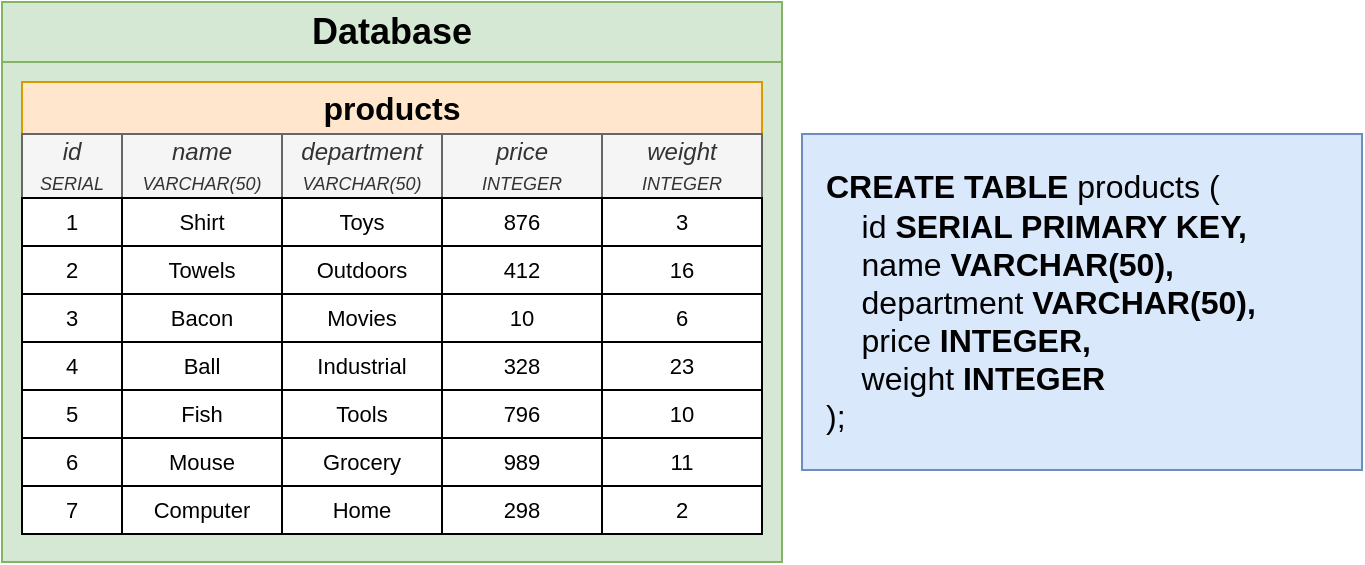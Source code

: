 <mxfile version="13.3.7" type="device" pages="15"><diagram id="HZaG1yaTPxPKzgtnDQzz" name="01 - db"><mxGraphModel dx="715" dy="441" grid="1" gridSize="10" guides="1" tooltips="1" connect="1" arrows="1" fold="1" page="1" pageScale="1" pageWidth="1920" pageHeight="1200" math="0" shadow="0"><root><mxCell id="0"/><mxCell id="1" parent="0"/><mxCell id="7Y0uBM6kJ1uOcZ9yIJL7-2" value="Database" style="rounded=0;whiteSpace=wrap;html=1;fillColor=#d5e8d4;strokeColor=#82b366;fontStyle=1;fontSize=18;" vertex="1" parent="1"><mxGeometry x="410" y="320" width="390" height="30" as="geometry"/></mxCell><mxCell id="7Y0uBM6kJ1uOcZ9yIJL7-3" value="" style="rounded=0;whiteSpace=wrap;html=1;fontSize=18;fillColor=#d5e8d4;strokeColor=#82b366;" vertex="1" parent="1"><mxGeometry x="410" y="350" width="390" height="250" as="geometry"/></mxCell><mxCell id="7Y0uBM6kJ1uOcZ9yIJL7-4" value="products" style="rounded=0;whiteSpace=wrap;html=1;fontSize=16;fillColor=#ffe6cc;strokeColor=#d79b00;fontStyle=1" vertex="1" parent="1"><mxGeometry x="420" y="360" width="370" height="26" as="geometry"/></mxCell><mxCell id="7Y0uBM6kJ1uOcZ9yIJL7-5" value="id&lt;br&gt;&lt;font style=&quot;font-size: 9px&quot;&gt;SERIAL&lt;/font&gt;" style="rounded=0;whiteSpace=wrap;html=1;fontSize=12;fillColor=#f5f5f5;strokeColor=#666666;fontColor=#333333;fontStyle=2" vertex="1" parent="1"><mxGeometry x="420" y="386" width="50" height="32" as="geometry"/></mxCell><mxCell id="7Y0uBM6kJ1uOcZ9yIJL7-6" value="name&lt;br&gt;&lt;font style=&quot;font-size: 9px&quot;&gt;VARCHAR(50)&lt;/font&gt;" style="rounded=0;whiteSpace=wrap;html=1;fontSize=12;fillColor=#f5f5f5;strokeColor=#666666;fontColor=#333333;fontStyle=2" vertex="1" parent="1"><mxGeometry x="470" y="386" width="80" height="32" as="geometry"/></mxCell><mxCell id="7Y0uBM6kJ1uOcZ9yIJL7-7" value="department&lt;br&gt;&lt;font style=&quot;font-size: 9px&quot;&gt;VARCHAR(50)&lt;/font&gt;" style="rounded=0;whiteSpace=wrap;html=1;fontSize=12;fillColor=#f5f5f5;strokeColor=#666666;fontColor=#333333;fontStyle=2" vertex="1" parent="1"><mxGeometry x="550" y="386" width="80" height="32" as="geometry"/></mxCell><mxCell id="7Y0uBM6kJ1uOcZ9yIJL7-8" value="1" style="rounded=0;whiteSpace=wrap;html=1;fontSize=11;" vertex="1" parent="1"><mxGeometry x="420" y="418" width="50" height="24" as="geometry"/></mxCell><mxCell id="7Y0uBM6kJ1uOcZ9yIJL7-9" value="Shirt" style="rounded=0;whiteSpace=wrap;html=1;fontSize=11;" vertex="1" parent="1"><mxGeometry x="470" y="418" width="80" height="24" as="geometry"/></mxCell><mxCell id="7Y0uBM6kJ1uOcZ9yIJL7-10" value="Toys" style="rounded=0;whiteSpace=wrap;html=1;fontSize=11;" vertex="1" parent="1"><mxGeometry x="550" y="418" width="80" height="24" as="geometry"/></mxCell><mxCell id="7Y0uBM6kJ1uOcZ9yIJL7-11" value="2" style="rounded=0;whiteSpace=wrap;html=1;fontSize=11;" vertex="1" parent="1"><mxGeometry x="420" y="442" width="50" height="24" as="geometry"/></mxCell><mxCell id="7Y0uBM6kJ1uOcZ9yIJL7-12" value="Towels" style="rounded=0;whiteSpace=wrap;html=1;fontSize=11;" vertex="1" parent="1"><mxGeometry x="470" y="442" width="80" height="24" as="geometry"/></mxCell><mxCell id="7Y0uBM6kJ1uOcZ9yIJL7-13" value="Outdoors" style="rounded=0;whiteSpace=wrap;html=1;fontSize=11;" vertex="1" parent="1"><mxGeometry x="550" y="442" width="80" height="24" as="geometry"/></mxCell><mxCell id="7Y0uBM6kJ1uOcZ9yIJL7-14" value="3" style="rounded=0;whiteSpace=wrap;html=1;fontSize=11;" vertex="1" parent="1"><mxGeometry x="420" y="466" width="50" height="24" as="geometry"/></mxCell><mxCell id="7Y0uBM6kJ1uOcZ9yIJL7-15" value="Bacon" style="rounded=0;whiteSpace=wrap;html=1;fontSize=11;" vertex="1" parent="1"><mxGeometry x="470" y="466" width="80" height="24" as="geometry"/></mxCell><mxCell id="7Y0uBM6kJ1uOcZ9yIJL7-16" value="Movies" style="rounded=0;whiteSpace=wrap;html=1;fontSize=11;" vertex="1" parent="1"><mxGeometry x="550" y="466" width="80" height="24" as="geometry"/></mxCell><mxCell id="7Y0uBM6kJ1uOcZ9yIJL7-17" value="4" style="rounded=0;whiteSpace=wrap;html=1;fontSize=11;" vertex="1" parent="1"><mxGeometry x="420" y="490" width="50" height="24" as="geometry"/></mxCell><mxCell id="7Y0uBM6kJ1uOcZ9yIJL7-18" value="Ball" style="rounded=0;whiteSpace=wrap;html=1;fontSize=11;" vertex="1" parent="1"><mxGeometry x="470" y="490" width="80" height="24" as="geometry"/></mxCell><mxCell id="7Y0uBM6kJ1uOcZ9yIJL7-19" value="Industrial" style="rounded=0;whiteSpace=wrap;html=1;fontSize=11;" vertex="1" parent="1"><mxGeometry x="550" y="490" width="80" height="24" as="geometry"/></mxCell><mxCell id="7Y0uBM6kJ1uOcZ9yIJL7-20" value="5" style="rounded=0;whiteSpace=wrap;html=1;fontSize=11;" vertex="1" parent="1"><mxGeometry x="420" y="514" width="50" height="24" as="geometry"/></mxCell><mxCell id="7Y0uBM6kJ1uOcZ9yIJL7-21" value="Fish" style="rounded=0;whiteSpace=wrap;html=1;fontSize=11;" vertex="1" parent="1"><mxGeometry x="470" y="514" width="80" height="24" as="geometry"/></mxCell><mxCell id="7Y0uBM6kJ1uOcZ9yIJL7-22" value="Tools" style="rounded=0;whiteSpace=wrap;html=1;fontSize=11;" vertex="1" parent="1"><mxGeometry x="550" y="514" width="80" height="24" as="geometry"/></mxCell><mxCell id="7Y0uBM6kJ1uOcZ9yIJL7-23" value="price&lt;br&gt;&lt;font style=&quot;font-size: 9px&quot;&gt;INTEGER&lt;/font&gt;" style="rounded=0;whiteSpace=wrap;html=1;fontSize=12;fillColor=#f5f5f5;strokeColor=#666666;fontColor=#333333;fontStyle=2" vertex="1" parent="1"><mxGeometry x="630" y="386" width="80" height="32" as="geometry"/></mxCell><mxCell id="7Y0uBM6kJ1uOcZ9yIJL7-24" value="weight&lt;br&gt;&lt;font style=&quot;font-size: 9px&quot;&gt;INTEGER&lt;/font&gt;" style="rounded=0;whiteSpace=wrap;html=1;fontSize=12;fillColor=#f5f5f5;strokeColor=#666666;fontColor=#333333;fontStyle=2" vertex="1" parent="1"><mxGeometry x="710" y="386" width="80" height="32" as="geometry"/></mxCell><mxCell id="7Y0uBM6kJ1uOcZ9yIJL7-25" value="7" style="rounded=0;whiteSpace=wrap;html=1;fontSize=11;" vertex="1" parent="1"><mxGeometry x="420" y="562" width="50" height="24" as="geometry"/></mxCell><mxCell id="7Y0uBM6kJ1uOcZ9yIJL7-26" value="Computer" style="rounded=0;whiteSpace=wrap;html=1;fontSize=11;" vertex="1" parent="1"><mxGeometry x="470" y="562" width="80" height="24" as="geometry"/></mxCell><mxCell id="7Y0uBM6kJ1uOcZ9yIJL7-27" value="Home" style="rounded=0;whiteSpace=wrap;html=1;fontSize=11;" vertex="1" parent="1"><mxGeometry x="550" y="562" width="80" height="24" as="geometry"/></mxCell><mxCell id="7Y0uBM6kJ1uOcZ9yIJL7-28" value="6" style="rounded=0;whiteSpace=wrap;html=1;fontSize=11;" vertex="1" parent="1"><mxGeometry x="420" y="538" width="50" height="24" as="geometry"/></mxCell><mxCell id="7Y0uBM6kJ1uOcZ9yIJL7-29" value="Mouse" style="rounded=0;whiteSpace=wrap;html=1;fontSize=11;" vertex="1" parent="1"><mxGeometry x="470" y="538" width="80" height="24" as="geometry"/></mxCell><mxCell id="7Y0uBM6kJ1uOcZ9yIJL7-30" value="Grocery" style="rounded=0;whiteSpace=wrap;html=1;fontSize=11;" vertex="1" parent="1"><mxGeometry x="550" y="538" width="80" height="24" as="geometry"/></mxCell><mxCell id="7Y0uBM6kJ1uOcZ9yIJL7-31" value="876" style="rounded=0;whiteSpace=wrap;html=1;fontSize=11;" vertex="1" parent="1"><mxGeometry x="630" y="418" width="80" height="24" as="geometry"/></mxCell><mxCell id="7Y0uBM6kJ1uOcZ9yIJL7-32" value="412" style="rounded=0;whiteSpace=wrap;html=1;fontSize=11;" vertex="1" parent="1"><mxGeometry x="630" y="442" width="80" height="24" as="geometry"/></mxCell><mxCell id="7Y0uBM6kJ1uOcZ9yIJL7-33" value="10" style="rounded=0;whiteSpace=wrap;html=1;fontSize=11;" vertex="1" parent="1"><mxGeometry x="630" y="466" width="80" height="24" as="geometry"/></mxCell><mxCell id="7Y0uBM6kJ1uOcZ9yIJL7-34" value="328" style="rounded=0;whiteSpace=wrap;html=1;fontSize=11;" vertex="1" parent="1"><mxGeometry x="630" y="490" width="80" height="24" as="geometry"/></mxCell><mxCell id="7Y0uBM6kJ1uOcZ9yIJL7-35" value="796" style="rounded=0;whiteSpace=wrap;html=1;fontSize=11;" vertex="1" parent="1"><mxGeometry x="630" y="514" width="80" height="24" as="geometry"/></mxCell><mxCell id="7Y0uBM6kJ1uOcZ9yIJL7-36" value="298" style="rounded=0;whiteSpace=wrap;html=1;fontSize=11;" vertex="1" parent="1"><mxGeometry x="630" y="562" width="80" height="24" as="geometry"/></mxCell><mxCell id="7Y0uBM6kJ1uOcZ9yIJL7-37" value="989" style="rounded=0;whiteSpace=wrap;html=1;fontSize=11;" vertex="1" parent="1"><mxGeometry x="630" y="538" width="80" height="24" as="geometry"/></mxCell><mxCell id="7Y0uBM6kJ1uOcZ9yIJL7-38" value="3" style="rounded=0;whiteSpace=wrap;html=1;fontSize=11;" vertex="1" parent="1"><mxGeometry x="710" y="418" width="80" height="24" as="geometry"/></mxCell><mxCell id="7Y0uBM6kJ1uOcZ9yIJL7-39" value="16" style="rounded=0;whiteSpace=wrap;html=1;fontSize=11;" vertex="1" parent="1"><mxGeometry x="710" y="442" width="80" height="24" as="geometry"/></mxCell><mxCell id="7Y0uBM6kJ1uOcZ9yIJL7-40" value="6" style="rounded=0;whiteSpace=wrap;html=1;fontSize=11;" vertex="1" parent="1"><mxGeometry x="710" y="466" width="80" height="24" as="geometry"/></mxCell><mxCell id="7Y0uBM6kJ1uOcZ9yIJL7-41" value="23" style="rounded=0;whiteSpace=wrap;html=1;fontSize=11;" vertex="1" parent="1"><mxGeometry x="710" y="490" width="80" height="24" as="geometry"/></mxCell><mxCell id="7Y0uBM6kJ1uOcZ9yIJL7-42" value="10" style="rounded=0;whiteSpace=wrap;html=1;fontSize=11;" vertex="1" parent="1"><mxGeometry x="710" y="514" width="80" height="24" as="geometry"/></mxCell><mxCell id="7Y0uBM6kJ1uOcZ9yIJL7-43" value="2" style="rounded=0;whiteSpace=wrap;html=1;fontSize=11;" vertex="1" parent="1"><mxGeometry x="710" y="562" width="80" height="24" as="geometry"/></mxCell><mxCell id="7Y0uBM6kJ1uOcZ9yIJL7-44" value="11" style="rounded=0;whiteSpace=wrap;html=1;fontSize=11;" vertex="1" parent="1"><mxGeometry x="710" y="538" width="80" height="24" as="geometry"/></mxCell><mxCell id="7Y0uBM6kJ1uOcZ9yIJL7-45" value="&lt;b&gt;CREATE TABLE&lt;/b&gt; products (&lt;br&gt;&amp;nbsp; &amp;nbsp; id &lt;b&gt;SERIAL PRIMARY KEY,&lt;/b&gt;&lt;br&gt;&amp;nbsp; &amp;nbsp; name &lt;b&gt;VARCHAR(50),&lt;/b&gt;&lt;br&gt;&amp;nbsp; &amp;nbsp; department &lt;b&gt;VARCHAR(50),&lt;/b&gt;&lt;br&gt;&amp;nbsp; &amp;nbsp; price &lt;b&gt;INTEGER,&lt;/b&gt;&lt;br&gt;&amp;nbsp; &amp;nbsp; weight &lt;b&gt;INTEGER&lt;/b&gt;&lt;br&gt;);" style="rounded=0;whiteSpace=wrap;html=1;fontSize=16;fillColor=#dae8fc;strokeColor=#6c8ebf;align=left;spacingLeft=10;" vertex="1" parent="1"><mxGeometry x="810" y="386" width="280" height="168" as="geometry"/></mxCell></root></mxGraphModel></diagram><diagram id="d6SteiKfxERX5wX31-Nb" name="02 - user"><mxGraphModel dx="683" dy="421" grid="1" gridSize="10" guides="1" tooltips="1" connect="1" arrows="1" fold="1" page="1" pageScale="1" pageWidth="1920" pageHeight="1200" math="0" shadow="0"><root><mxCell id="VyuIy41aT8vZCZVbOdLy-0"/><mxCell id="VyuIy41aT8vZCZVbOdLy-1" parent="VyuIy41aT8vZCZVbOdLy-0"/><mxCell id="l5Os3ZXHv6_dU-hiaeLF-0" value="Database" style="rounded=0;whiteSpace=wrap;html=1;fillColor=#d5e8d4;strokeColor=#82b366;fontStyle=1;fontSize=18;" vertex="1" parent="VyuIy41aT8vZCZVbOdLy-1"><mxGeometry x="760" y="330" width="390" height="30" as="geometry"/></mxCell><mxCell id="l5Os3ZXHv6_dU-hiaeLF-1" value="" style="rounded=0;whiteSpace=wrap;html=1;fontSize=18;fillColor=#d5e8d4;strokeColor=#82b366;" vertex="1" parent="VyuIy41aT8vZCZVbOdLy-1"><mxGeometry x="760" y="360" width="390" height="250" as="geometry"/></mxCell><mxCell id="l5Os3ZXHv6_dU-hiaeLF-2" value="products" style="rounded=0;whiteSpace=wrap;html=1;fontSize=16;fillColor=#ffe6cc;strokeColor=#d79b00;fontStyle=1" vertex="1" parent="VyuIy41aT8vZCZVbOdLy-1"><mxGeometry x="770" y="370" width="370" height="26" as="geometry"/></mxCell><mxCell id="l5Os3ZXHv6_dU-hiaeLF-3" value="id&lt;br&gt;&lt;font style=&quot;font-size: 9px&quot;&gt;SERIAL&lt;/font&gt;" style="rounded=0;whiteSpace=wrap;html=1;fontSize=12;fillColor=#f5f5f5;strokeColor=#666666;fontColor=#333333;fontStyle=2" vertex="1" parent="VyuIy41aT8vZCZVbOdLy-1"><mxGeometry x="770" y="396" width="50" height="32" as="geometry"/></mxCell><mxCell id="l5Os3ZXHv6_dU-hiaeLF-4" value="name&lt;br&gt;&lt;font style=&quot;font-size: 9px&quot;&gt;VARCHAR(50)&lt;/font&gt;" style="rounded=0;whiteSpace=wrap;html=1;fontSize=12;fillColor=#f5f5f5;strokeColor=#666666;fontColor=#333333;fontStyle=2" vertex="1" parent="VyuIy41aT8vZCZVbOdLy-1"><mxGeometry x="820" y="396" width="80" height="32" as="geometry"/></mxCell><mxCell id="l5Os3ZXHv6_dU-hiaeLF-5" value="department&lt;br&gt;&lt;font style=&quot;font-size: 9px&quot;&gt;VARCHAR(50)&lt;/font&gt;" style="rounded=0;whiteSpace=wrap;html=1;fontSize=12;fillColor=#f5f5f5;strokeColor=#666666;fontColor=#333333;fontStyle=2" vertex="1" parent="VyuIy41aT8vZCZVbOdLy-1"><mxGeometry x="900" y="396" width="80" height="32" as="geometry"/></mxCell><mxCell id="l5Os3ZXHv6_dU-hiaeLF-6" value="1" style="rounded=0;whiteSpace=wrap;html=1;fontSize=11;" vertex="1" parent="VyuIy41aT8vZCZVbOdLy-1"><mxGeometry x="770" y="428" width="50" height="24" as="geometry"/></mxCell><mxCell id="l5Os3ZXHv6_dU-hiaeLF-7" value="Shirt" style="rounded=0;whiteSpace=wrap;html=1;fontSize=11;" vertex="1" parent="VyuIy41aT8vZCZVbOdLy-1"><mxGeometry x="820" y="428" width="80" height="24" as="geometry"/></mxCell><mxCell id="l5Os3ZXHv6_dU-hiaeLF-8" value="Toys" style="rounded=0;whiteSpace=wrap;html=1;fontSize=11;" vertex="1" parent="VyuIy41aT8vZCZVbOdLy-1"><mxGeometry x="900" y="428" width="80" height="24" as="geometry"/></mxCell><mxCell id="l5Os3ZXHv6_dU-hiaeLF-9" value="2" style="rounded=0;whiteSpace=wrap;html=1;fontSize=11;" vertex="1" parent="VyuIy41aT8vZCZVbOdLy-1"><mxGeometry x="770" y="452" width="50" height="24" as="geometry"/></mxCell><mxCell id="l5Os3ZXHv6_dU-hiaeLF-10" value="Towels" style="rounded=0;whiteSpace=wrap;html=1;fontSize=11;" vertex="1" parent="VyuIy41aT8vZCZVbOdLy-1"><mxGeometry x="820" y="452" width="80" height="24" as="geometry"/></mxCell><mxCell id="l5Os3ZXHv6_dU-hiaeLF-11" value="Outdoors" style="rounded=0;whiteSpace=wrap;html=1;fontSize=11;" vertex="1" parent="VyuIy41aT8vZCZVbOdLy-1"><mxGeometry x="900" y="452" width="80" height="24" as="geometry"/></mxCell><mxCell id="l5Os3ZXHv6_dU-hiaeLF-12" value="3" style="rounded=0;whiteSpace=wrap;html=1;fontSize=11;" vertex="1" parent="VyuIy41aT8vZCZVbOdLy-1"><mxGeometry x="770" y="476" width="50" height="24" as="geometry"/></mxCell><mxCell id="l5Os3ZXHv6_dU-hiaeLF-13" value="Bacon" style="rounded=0;whiteSpace=wrap;html=1;fontSize=11;" vertex="1" parent="VyuIy41aT8vZCZVbOdLy-1"><mxGeometry x="820" y="476" width="80" height="24" as="geometry"/></mxCell><mxCell id="l5Os3ZXHv6_dU-hiaeLF-14" value="Movies" style="rounded=0;whiteSpace=wrap;html=1;fontSize=11;" vertex="1" parent="VyuIy41aT8vZCZVbOdLy-1"><mxGeometry x="900" y="476" width="80" height="24" as="geometry"/></mxCell><mxCell id="l5Os3ZXHv6_dU-hiaeLF-15" value="4" style="rounded=0;whiteSpace=wrap;html=1;fontSize=11;" vertex="1" parent="VyuIy41aT8vZCZVbOdLy-1"><mxGeometry x="770" y="500" width="50" height="24" as="geometry"/></mxCell><mxCell id="l5Os3ZXHv6_dU-hiaeLF-16" value="Ball" style="rounded=0;whiteSpace=wrap;html=1;fontSize=11;" vertex="1" parent="VyuIy41aT8vZCZVbOdLy-1"><mxGeometry x="820" y="500" width="80" height="24" as="geometry"/></mxCell><mxCell id="l5Os3ZXHv6_dU-hiaeLF-17" value="Industrial" style="rounded=0;whiteSpace=wrap;html=1;fontSize=11;" vertex="1" parent="VyuIy41aT8vZCZVbOdLy-1"><mxGeometry x="900" y="500" width="80" height="24" as="geometry"/></mxCell><mxCell id="l5Os3ZXHv6_dU-hiaeLF-18" value="5" style="rounded=0;whiteSpace=wrap;html=1;fontSize=11;" vertex="1" parent="VyuIy41aT8vZCZVbOdLy-1"><mxGeometry x="770" y="524" width="50" height="24" as="geometry"/></mxCell><mxCell id="l5Os3ZXHv6_dU-hiaeLF-19" value="Fish" style="rounded=0;whiteSpace=wrap;html=1;fontSize=11;" vertex="1" parent="VyuIy41aT8vZCZVbOdLy-1"><mxGeometry x="820" y="524" width="80" height="24" as="geometry"/></mxCell><mxCell id="l5Os3ZXHv6_dU-hiaeLF-20" value="Tools" style="rounded=0;whiteSpace=wrap;html=1;fontSize=11;" vertex="1" parent="VyuIy41aT8vZCZVbOdLy-1"><mxGeometry x="900" y="524" width="80" height="24" as="geometry"/></mxCell><mxCell id="l5Os3ZXHv6_dU-hiaeLF-21" value="price&lt;br&gt;&lt;font style=&quot;font-size: 9px&quot;&gt;INTEGER&lt;/font&gt;" style="rounded=0;whiteSpace=wrap;html=1;fontSize=12;fillColor=#f5f5f5;strokeColor=#666666;fontColor=#333333;fontStyle=2" vertex="1" parent="VyuIy41aT8vZCZVbOdLy-1"><mxGeometry x="980" y="396" width="80" height="32" as="geometry"/></mxCell><mxCell id="l5Os3ZXHv6_dU-hiaeLF-22" value="weight&lt;br&gt;&lt;font style=&quot;font-size: 9px&quot;&gt;INTEGER&lt;/font&gt;" style="rounded=0;whiteSpace=wrap;html=1;fontSize=12;fillColor=#f5f5f5;strokeColor=#666666;fontColor=#333333;fontStyle=2" vertex="1" parent="VyuIy41aT8vZCZVbOdLy-1"><mxGeometry x="1060" y="396" width="80" height="32" as="geometry"/></mxCell><mxCell id="l5Os3ZXHv6_dU-hiaeLF-23" value="7" style="rounded=0;whiteSpace=wrap;html=1;fontSize=11;" vertex="1" parent="VyuIy41aT8vZCZVbOdLy-1"><mxGeometry x="770" y="572" width="50" height="24" as="geometry"/></mxCell><mxCell id="l5Os3ZXHv6_dU-hiaeLF-24" value="Computer" style="rounded=0;whiteSpace=wrap;html=1;fontSize=11;" vertex="1" parent="VyuIy41aT8vZCZVbOdLy-1"><mxGeometry x="820" y="572" width="80" height="24" as="geometry"/></mxCell><mxCell id="l5Os3ZXHv6_dU-hiaeLF-25" value="Home" style="rounded=0;whiteSpace=wrap;html=1;fontSize=11;" vertex="1" parent="VyuIy41aT8vZCZVbOdLy-1"><mxGeometry x="900" y="572" width="80" height="24" as="geometry"/></mxCell><mxCell id="l5Os3ZXHv6_dU-hiaeLF-26" value="6" style="rounded=0;whiteSpace=wrap;html=1;fontSize=11;" vertex="1" parent="VyuIy41aT8vZCZVbOdLy-1"><mxGeometry x="770" y="548" width="50" height="24" as="geometry"/></mxCell><mxCell id="l5Os3ZXHv6_dU-hiaeLF-27" value="Mouse" style="rounded=0;whiteSpace=wrap;html=1;fontSize=11;" vertex="1" parent="VyuIy41aT8vZCZVbOdLy-1"><mxGeometry x="820" y="548" width="80" height="24" as="geometry"/></mxCell><mxCell id="l5Os3ZXHv6_dU-hiaeLF-28" value="Grocery" style="rounded=0;whiteSpace=wrap;html=1;fontSize=11;" vertex="1" parent="VyuIy41aT8vZCZVbOdLy-1"><mxGeometry x="900" y="548" width="80" height="24" as="geometry"/></mxCell><mxCell id="l5Os3ZXHv6_dU-hiaeLF-29" value="876" style="rounded=0;whiteSpace=wrap;html=1;fontSize=11;" vertex="1" parent="VyuIy41aT8vZCZVbOdLy-1"><mxGeometry x="980" y="428" width="80" height="24" as="geometry"/></mxCell><mxCell id="l5Os3ZXHv6_dU-hiaeLF-30" value="412" style="rounded=0;whiteSpace=wrap;html=1;fontSize=11;" vertex="1" parent="VyuIy41aT8vZCZVbOdLy-1"><mxGeometry x="980" y="452" width="80" height="24" as="geometry"/></mxCell><mxCell id="l5Os3ZXHv6_dU-hiaeLF-31" value="10" style="rounded=0;whiteSpace=wrap;html=1;fontSize=11;" vertex="1" parent="VyuIy41aT8vZCZVbOdLy-1"><mxGeometry x="980" y="476" width="80" height="24" as="geometry"/></mxCell><mxCell id="l5Os3ZXHv6_dU-hiaeLF-32" value="328" style="rounded=0;whiteSpace=wrap;html=1;fontSize=11;" vertex="1" parent="VyuIy41aT8vZCZVbOdLy-1"><mxGeometry x="980" y="500" width="80" height="24" as="geometry"/></mxCell><mxCell id="l5Os3ZXHv6_dU-hiaeLF-33" value="796" style="rounded=0;whiteSpace=wrap;html=1;fontSize=11;" vertex="1" parent="VyuIy41aT8vZCZVbOdLy-1"><mxGeometry x="980" y="524" width="80" height="24" as="geometry"/></mxCell><mxCell id="l5Os3ZXHv6_dU-hiaeLF-34" value="298" style="rounded=0;whiteSpace=wrap;html=1;fontSize=11;" vertex="1" parent="VyuIy41aT8vZCZVbOdLy-1"><mxGeometry x="980" y="572" width="80" height="24" as="geometry"/></mxCell><mxCell id="l5Os3ZXHv6_dU-hiaeLF-35" value="989" style="rounded=0;whiteSpace=wrap;html=1;fontSize=11;" vertex="1" parent="VyuIy41aT8vZCZVbOdLy-1"><mxGeometry x="980" y="548" width="80" height="24" as="geometry"/></mxCell><mxCell id="l5Os3ZXHv6_dU-hiaeLF-36" value="3" style="rounded=0;whiteSpace=wrap;html=1;fontSize=11;" vertex="1" parent="VyuIy41aT8vZCZVbOdLy-1"><mxGeometry x="1060" y="428" width="80" height="24" as="geometry"/></mxCell><mxCell id="l5Os3ZXHv6_dU-hiaeLF-37" value="16" style="rounded=0;whiteSpace=wrap;html=1;fontSize=11;" vertex="1" parent="VyuIy41aT8vZCZVbOdLy-1"><mxGeometry x="1060" y="452" width="80" height="24" as="geometry"/></mxCell><mxCell id="l5Os3ZXHv6_dU-hiaeLF-38" value="6" style="rounded=0;whiteSpace=wrap;html=1;fontSize=11;" vertex="1" parent="VyuIy41aT8vZCZVbOdLy-1"><mxGeometry x="1060" y="476" width="80" height="24" as="geometry"/></mxCell><mxCell id="l5Os3ZXHv6_dU-hiaeLF-39" value="23" style="rounded=0;whiteSpace=wrap;html=1;fontSize=11;" vertex="1" parent="VyuIy41aT8vZCZVbOdLy-1"><mxGeometry x="1060" y="500" width="80" height="24" as="geometry"/></mxCell><mxCell id="l5Os3ZXHv6_dU-hiaeLF-40" value="10" style="rounded=0;whiteSpace=wrap;html=1;fontSize=11;" vertex="1" parent="VyuIy41aT8vZCZVbOdLy-1"><mxGeometry x="1060" y="524" width="80" height="24" as="geometry"/></mxCell><mxCell id="l5Os3ZXHv6_dU-hiaeLF-41" value="2" style="rounded=0;whiteSpace=wrap;html=1;fontSize=11;" vertex="1" parent="VyuIy41aT8vZCZVbOdLy-1"><mxGeometry x="1060" y="572" width="80" height="24" as="geometry"/></mxCell><mxCell id="l5Os3ZXHv6_dU-hiaeLF-42" value="11" style="rounded=0;whiteSpace=wrap;html=1;fontSize=11;" vertex="1" parent="VyuIy41aT8vZCZVbOdLy-1"><mxGeometry x="1060" y="548" width="80" height="24" as="geometry"/></mxCell><mxCell id="l5Os3ZXHv6_dU-hiaeLF-54" style="edgeStyle=orthogonalEdgeStyle;rounded=0;orthogonalLoop=1;jettySize=auto;html=1;exitX=0;exitY=0.75;exitDx=0;exitDy=0;entryX=1;entryY=0.75;entryDx=0;entryDy=0;fontSize=14;" edge="1" parent="VyuIy41aT8vZCZVbOdLy-1" source="l5Os3ZXHv6_dU-hiaeLF-44" target="l5Os3ZXHv6_dU-hiaeLF-46"><mxGeometry relative="1" as="geometry"/></mxCell><mxCell id="l5Os3ZXHv6_dU-hiaeLF-56" style="edgeStyle=orthogonalEdgeStyle;rounded=0;orthogonalLoop=1;jettySize=auto;html=1;exitX=1;exitY=0.5;exitDx=0;exitDy=0;entryX=0.002;entryY=0.44;entryDx=0;entryDy=0;entryPerimeter=0;fontSize=14;" edge="1" parent="VyuIy41aT8vZCZVbOdLy-1" source="l5Os3ZXHv6_dU-hiaeLF-44" target="l5Os3ZXHv6_dU-hiaeLF-1"><mxGeometry relative="1" as="geometry"/></mxCell><mxCell id="l5Os3ZXHv6_dU-hiaeLF-44" value="Web Server" style="rounded=0;whiteSpace=wrap;html=1;fillColor=#dae8fc;strokeColor=#6c8ebf;fontStyle=1;fontSize=22;" vertex="1" parent="VyuIy41aT8vZCZVbOdLy-1"><mxGeometry x="590" y="330" width="110" height="280" as="geometry"/></mxCell><mxCell id="l5Os3ZXHv6_dU-hiaeLF-53" style="edgeStyle=orthogonalEdgeStyle;rounded=0;orthogonalLoop=1;jettySize=auto;html=1;exitX=1;exitY=0.25;exitDx=0;exitDy=0;entryX=0;entryY=0.25;entryDx=0;entryDy=0;fontSize=14;" edge="1" parent="VyuIy41aT8vZCZVbOdLy-1" source="l5Os3ZXHv6_dU-hiaeLF-46" target="l5Os3ZXHv6_dU-hiaeLF-44"><mxGeometry relative="1" as="geometry"/></mxCell><mxCell id="l5Os3ZXHv6_dU-hiaeLF-46" value="Admin User" style="rounded=0;whiteSpace=wrap;html=1;fillColor=#dae8fc;strokeColor=#6c8ebf;fontStyle=1;fontSize=22;" vertex="1" parent="VyuIy41aT8vZCZVbOdLy-1"><mxGeometry x="240" y="330" width="110" height="280" as="geometry"/></mxCell><mxCell id="l5Os3ZXHv6_dU-hiaeLF-50" value="Adding a Product&lt;br&gt;&lt;b&gt;Scenario #1&lt;/b&gt;" style="rounded=0;whiteSpace=wrap;html=1;fontSize=22;fillColor=#f8cecc;strokeColor=#b85450;" vertex="1" parent="VyuIy41aT8vZCZVbOdLy-1"><mxGeometry x="240" y="200" width="310" height="70" as="geometry"/></mxCell><mxCell id="l5Os3ZXHv6_dU-hiaeLF-52" value="Product&lt;br style=&quot;font-size: 14px;&quot;&gt;&lt;span style=&quot;font-weight: normal; font-size: 14px;&quot;&gt;Name = 'Shirt'&lt;br style=&quot;font-size: 14px;&quot;&gt;Department = ' Tools'&lt;br style=&quot;font-size: 14px;&quot;&gt;Price = -35&lt;/span&gt;" style="rounded=0;whiteSpace=wrap;html=1;fontStyle=1;fontSize=14;" vertex="1" parent="VyuIy41aT8vZCZVbOdLy-1"><mxGeometry x="391" y="399" width="140" height="86" as="geometry"/></mxCell><mxCell id="w0JUULp_hT1iqekfQA1Z-0" value="Sorry, but this must have a positive price and a department" style="rounded=0;whiteSpace=wrap;html=1;fontSize=22;fillColor=#f8cecc;strokeColor=#b85450;" vertex="1" parent="VyuIy41aT8vZCZVbOdLy-1"><mxGeometry x="380" y="540" width="190" height="130" as="geometry"/></mxCell></root></mxGraphModel></diagram><diagram name="03 - user" id="hSdgObJjqbxihDviR4my"><mxGraphModel dx="858" dy="529" grid="1" gridSize="10" guides="1" tooltips="1" connect="1" arrows="1" fold="1" page="1" pageScale="1" pageWidth="1920" pageHeight="1200" math="0" shadow="0"><root><mxCell id="Ixb74Bhqh5QQlaDRklg9-0"/><mxCell id="Ixb74Bhqh5QQlaDRklg9-1" parent="Ixb74Bhqh5QQlaDRklg9-0"/><mxCell id="Ixb74Bhqh5QQlaDRklg9-2" value="Database" style="rounded=0;whiteSpace=wrap;html=1;fillColor=#d5e8d4;strokeColor=#82b366;fontStyle=1;fontSize=18;" vertex="1" parent="Ixb74Bhqh5QQlaDRklg9-1"><mxGeometry x="760" y="330" width="390" height="30" as="geometry"/></mxCell><mxCell id="Ixb74Bhqh5QQlaDRklg9-3" value="" style="rounded=0;whiteSpace=wrap;html=1;fontSize=18;fillColor=#d5e8d4;strokeColor=#82b366;" vertex="1" parent="Ixb74Bhqh5QQlaDRklg9-1"><mxGeometry x="760" y="360" width="390" height="250" as="geometry"/></mxCell><mxCell id="Ixb74Bhqh5QQlaDRklg9-4" value="products" style="rounded=0;whiteSpace=wrap;html=1;fontSize=16;fillColor=#ffe6cc;strokeColor=#d79b00;fontStyle=1" vertex="1" parent="Ixb74Bhqh5QQlaDRklg9-1"><mxGeometry x="770" y="370" width="370" height="26" as="geometry"/></mxCell><mxCell id="Ixb74Bhqh5QQlaDRklg9-5" value="id&lt;br&gt;&lt;font style=&quot;font-size: 9px&quot;&gt;SERIAL&lt;/font&gt;" style="rounded=0;whiteSpace=wrap;html=1;fontSize=12;fillColor=#f5f5f5;strokeColor=#666666;fontColor=#333333;fontStyle=2" vertex="1" parent="Ixb74Bhqh5QQlaDRklg9-1"><mxGeometry x="770" y="396" width="50" height="32" as="geometry"/></mxCell><mxCell id="Ixb74Bhqh5QQlaDRklg9-6" value="name&lt;br&gt;&lt;font style=&quot;font-size: 9px&quot;&gt;VARCHAR(50)&lt;/font&gt;" style="rounded=0;whiteSpace=wrap;html=1;fontSize=12;fillColor=#f5f5f5;strokeColor=#666666;fontColor=#333333;fontStyle=2" vertex="1" parent="Ixb74Bhqh5QQlaDRklg9-1"><mxGeometry x="820" y="396" width="80" height="32" as="geometry"/></mxCell><mxCell id="Ixb74Bhqh5QQlaDRklg9-7" value="department&lt;br&gt;&lt;font style=&quot;font-size: 9px&quot;&gt;VARCHAR(50)&lt;/font&gt;" style="rounded=0;whiteSpace=wrap;html=1;fontSize=12;fillColor=#f5f5f5;strokeColor=#666666;fontColor=#333333;fontStyle=2" vertex="1" parent="Ixb74Bhqh5QQlaDRklg9-1"><mxGeometry x="900" y="396" width="80" height="32" as="geometry"/></mxCell><mxCell id="Ixb74Bhqh5QQlaDRklg9-8" value="1" style="rounded=0;whiteSpace=wrap;html=1;fontSize=11;" vertex="1" parent="Ixb74Bhqh5QQlaDRklg9-1"><mxGeometry x="770" y="428" width="50" height="24" as="geometry"/></mxCell><mxCell id="Ixb74Bhqh5QQlaDRklg9-9" value="Shirt" style="rounded=0;whiteSpace=wrap;html=1;fontSize=11;" vertex="1" parent="Ixb74Bhqh5QQlaDRklg9-1"><mxGeometry x="820" y="428" width="80" height="24" as="geometry"/></mxCell><mxCell id="Ixb74Bhqh5QQlaDRklg9-10" value="Toys" style="rounded=0;whiteSpace=wrap;html=1;fontSize=11;" vertex="1" parent="Ixb74Bhqh5QQlaDRklg9-1"><mxGeometry x="900" y="428" width="80" height="24" as="geometry"/></mxCell><mxCell id="Ixb74Bhqh5QQlaDRklg9-11" value="2" style="rounded=0;whiteSpace=wrap;html=1;fontSize=11;" vertex="1" parent="Ixb74Bhqh5QQlaDRklg9-1"><mxGeometry x="770" y="452" width="50" height="24" as="geometry"/></mxCell><mxCell id="Ixb74Bhqh5QQlaDRklg9-12" value="Towels" style="rounded=0;whiteSpace=wrap;html=1;fontSize=11;" vertex="1" parent="Ixb74Bhqh5QQlaDRklg9-1"><mxGeometry x="820" y="452" width="80" height="24" as="geometry"/></mxCell><mxCell id="Ixb74Bhqh5QQlaDRklg9-13" value="Outdoors" style="rounded=0;whiteSpace=wrap;html=1;fontSize=11;" vertex="1" parent="Ixb74Bhqh5QQlaDRklg9-1"><mxGeometry x="900" y="452" width="80" height="24" as="geometry"/></mxCell><mxCell id="Ixb74Bhqh5QQlaDRklg9-14" value="3" style="rounded=0;whiteSpace=wrap;html=1;fontSize=11;" vertex="1" parent="Ixb74Bhqh5QQlaDRklg9-1"><mxGeometry x="770" y="476" width="50" height="24" as="geometry"/></mxCell><mxCell id="Ixb74Bhqh5QQlaDRklg9-15" value="Bacon" style="rounded=0;whiteSpace=wrap;html=1;fontSize=11;" vertex="1" parent="Ixb74Bhqh5QQlaDRklg9-1"><mxGeometry x="820" y="476" width="80" height="24" as="geometry"/></mxCell><mxCell id="Ixb74Bhqh5QQlaDRklg9-16" value="Movies" style="rounded=0;whiteSpace=wrap;html=1;fontSize=11;" vertex="1" parent="Ixb74Bhqh5QQlaDRklg9-1"><mxGeometry x="900" y="476" width="80" height="24" as="geometry"/></mxCell><mxCell id="Ixb74Bhqh5QQlaDRklg9-17" value="4" style="rounded=0;whiteSpace=wrap;html=1;fontSize=11;" vertex="1" parent="Ixb74Bhqh5QQlaDRklg9-1"><mxGeometry x="770" y="500" width="50" height="24" as="geometry"/></mxCell><mxCell id="Ixb74Bhqh5QQlaDRklg9-18" value="Ball" style="rounded=0;whiteSpace=wrap;html=1;fontSize=11;" vertex="1" parent="Ixb74Bhqh5QQlaDRklg9-1"><mxGeometry x="820" y="500" width="80" height="24" as="geometry"/></mxCell><mxCell id="Ixb74Bhqh5QQlaDRklg9-19" value="Industrial" style="rounded=0;whiteSpace=wrap;html=1;fontSize=11;" vertex="1" parent="Ixb74Bhqh5QQlaDRklg9-1"><mxGeometry x="900" y="500" width="80" height="24" as="geometry"/></mxCell><mxCell id="Ixb74Bhqh5QQlaDRklg9-20" value="5" style="rounded=0;whiteSpace=wrap;html=1;fontSize=11;" vertex="1" parent="Ixb74Bhqh5QQlaDRklg9-1"><mxGeometry x="770" y="524" width="50" height="24" as="geometry"/></mxCell><mxCell id="Ixb74Bhqh5QQlaDRklg9-21" value="Fish" style="rounded=0;whiteSpace=wrap;html=1;fontSize=11;" vertex="1" parent="Ixb74Bhqh5QQlaDRklg9-1"><mxGeometry x="820" y="524" width="80" height="24" as="geometry"/></mxCell><mxCell id="Ixb74Bhqh5QQlaDRklg9-22" value="Tools" style="rounded=0;whiteSpace=wrap;html=1;fontSize=11;" vertex="1" parent="Ixb74Bhqh5QQlaDRklg9-1"><mxGeometry x="900" y="524" width="80" height="24" as="geometry"/></mxCell><mxCell id="Ixb74Bhqh5QQlaDRklg9-23" value="price&lt;br&gt;&lt;font style=&quot;font-size: 9px&quot;&gt;INTEGER&lt;/font&gt;" style="rounded=0;whiteSpace=wrap;html=1;fontSize=12;fillColor=#f5f5f5;strokeColor=#666666;fontColor=#333333;fontStyle=2" vertex="1" parent="Ixb74Bhqh5QQlaDRklg9-1"><mxGeometry x="980" y="396" width="80" height="32" as="geometry"/></mxCell><mxCell id="Ixb74Bhqh5QQlaDRklg9-24" value="weight&lt;br&gt;&lt;font style=&quot;font-size: 9px&quot;&gt;INTEGER&lt;/font&gt;" style="rounded=0;whiteSpace=wrap;html=1;fontSize=12;fillColor=#f5f5f5;strokeColor=#666666;fontColor=#333333;fontStyle=2" vertex="1" parent="Ixb74Bhqh5QQlaDRklg9-1"><mxGeometry x="1060" y="396" width="80" height="32" as="geometry"/></mxCell><mxCell id="Ixb74Bhqh5QQlaDRklg9-25" value="7" style="rounded=0;whiteSpace=wrap;html=1;fontSize=11;" vertex="1" parent="Ixb74Bhqh5QQlaDRklg9-1"><mxGeometry x="770" y="572" width="50" height="24" as="geometry"/></mxCell><mxCell id="Ixb74Bhqh5QQlaDRklg9-26" value="Computer" style="rounded=0;whiteSpace=wrap;html=1;fontSize=11;" vertex="1" parent="Ixb74Bhqh5QQlaDRklg9-1"><mxGeometry x="820" y="572" width="80" height="24" as="geometry"/></mxCell><mxCell id="Ixb74Bhqh5QQlaDRklg9-27" value="Home" style="rounded=0;whiteSpace=wrap;html=1;fontSize=11;" vertex="1" parent="Ixb74Bhqh5QQlaDRklg9-1"><mxGeometry x="900" y="572" width="80" height="24" as="geometry"/></mxCell><mxCell id="Ixb74Bhqh5QQlaDRklg9-28" value="6" style="rounded=0;whiteSpace=wrap;html=1;fontSize=11;" vertex="1" parent="Ixb74Bhqh5QQlaDRklg9-1"><mxGeometry x="770" y="548" width="50" height="24" as="geometry"/></mxCell><mxCell id="Ixb74Bhqh5QQlaDRklg9-29" value="Mouse" style="rounded=0;whiteSpace=wrap;html=1;fontSize=11;" vertex="1" parent="Ixb74Bhqh5QQlaDRklg9-1"><mxGeometry x="820" y="548" width="80" height="24" as="geometry"/></mxCell><mxCell id="Ixb74Bhqh5QQlaDRklg9-30" value="Grocery" style="rounded=0;whiteSpace=wrap;html=1;fontSize=11;" vertex="1" parent="Ixb74Bhqh5QQlaDRklg9-1"><mxGeometry x="900" y="548" width="80" height="24" as="geometry"/></mxCell><mxCell id="Ixb74Bhqh5QQlaDRklg9-31" value="876" style="rounded=0;whiteSpace=wrap;html=1;fontSize=11;" vertex="1" parent="Ixb74Bhqh5QQlaDRklg9-1"><mxGeometry x="980" y="428" width="80" height="24" as="geometry"/></mxCell><mxCell id="Ixb74Bhqh5QQlaDRklg9-32" value="412" style="rounded=0;whiteSpace=wrap;html=1;fontSize=11;" vertex="1" parent="Ixb74Bhqh5QQlaDRklg9-1"><mxGeometry x="980" y="452" width="80" height="24" as="geometry"/></mxCell><mxCell id="Ixb74Bhqh5QQlaDRklg9-33" value="10" style="rounded=0;whiteSpace=wrap;html=1;fontSize=11;" vertex="1" parent="Ixb74Bhqh5QQlaDRklg9-1"><mxGeometry x="980" y="476" width="80" height="24" as="geometry"/></mxCell><mxCell id="Ixb74Bhqh5QQlaDRklg9-34" value="328" style="rounded=0;whiteSpace=wrap;html=1;fontSize=11;" vertex="1" parent="Ixb74Bhqh5QQlaDRklg9-1"><mxGeometry x="980" y="500" width="80" height="24" as="geometry"/></mxCell><mxCell id="Ixb74Bhqh5QQlaDRklg9-35" value="796" style="rounded=0;whiteSpace=wrap;html=1;fontSize=11;" vertex="1" parent="Ixb74Bhqh5QQlaDRklg9-1"><mxGeometry x="980" y="524" width="80" height="24" as="geometry"/></mxCell><mxCell id="Ixb74Bhqh5QQlaDRklg9-36" value="298" style="rounded=0;whiteSpace=wrap;html=1;fontSize=11;" vertex="1" parent="Ixb74Bhqh5QQlaDRklg9-1"><mxGeometry x="980" y="572" width="80" height="24" as="geometry"/></mxCell><mxCell id="Ixb74Bhqh5QQlaDRklg9-37" value="989" style="rounded=0;whiteSpace=wrap;html=1;fontSize=11;" vertex="1" parent="Ixb74Bhqh5QQlaDRklg9-1"><mxGeometry x="980" y="548" width="80" height="24" as="geometry"/></mxCell><mxCell id="Ixb74Bhqh5QQlaDRklg9-38" value="3" style="rounded=0;whiteSpace=wrap;html=1;fontSize=11;" vertex="1" parent="Ixb74Bhqh5QQlaDRklg9-1"><mxGeometry x="1060" y="428" width="80" height="24" as="geometry"/></mxCell><mxCell id="Ixb74Bhqh5QQlaDRklg9-39" value="16" style="rounded=0;whiteSpace=wrap;html=1;fontSize=11;" vertex="1" parent="Ixb74Bhqh5QQlaDRklg9-1"><mxGeometry x="1060" y="452" width="80" height="24" as="geometry"/></mxCell><mxCell id="Ixb74Bhqh5QQlaDRklg9-40" value="6" style="rounded=0;whiteSpace=wrap;html=1;fontSize=11;" vertex="1" parent="Ixb74Bhqh5QQlaDRklg9-1"><mxGeometry x="1060" y="476" width="80" height="24" as="geometry"/></mxCell><mxCell id="Ixb74Bhqh5QQlaDRklg9-41" value="23" style="rounded=0;whiteSpace=wrap;html=1;fontSize=11;" vertex="1" parent="Ixb74Bhqh5QQlaDRklg9-1"><mxGeometry x="1060" y="500" width="80" height="24" as="geometry"/></mxCell><mxCell id="Ixb74Bhqh5QQlaDRklg9-42" value="10" style="rounded=0;whiteSpace=wrap;html=1;fontSize=11;" vertex="1" parent="Ixb74Bhqh5QQlaDRklg9-1"><mxGeometry x="1060" y="524" width="80" height="24" as="geometry"/></mxCell><mxCell id="Ixb74Bhqh5QQlaDRklg9-43" value="2" style="rounded=0;whiteSpace=wrap;html=1;fontSize=11;" vertex="1" parent="Ixb74Bhqh5QQlaDRklg9-1"><mxGeometry x="1060" y="572" width="80" height="24" as="geometry"/></mxCell><mxCell id="Ixb74Bhqh5QQlaDRklg9-44" value="11" style="rounded=0;whiteSpace=wrap;html=1;fontSize=11;" vertex="1" parent="Ixb74Bhqh5QQlaDRklg9-1"><mxGeometry x="1060" y="548" width="80" height="24" as="geometry"/></mxCell><mxCell id="Ixb74Bhqh5QQlaDRklg9-48" style="edgeStyle=orthogonalEdgeStyle;rounded=0;orthogonalLoop=1;jettySize=auto;html=1;exitX=1;exitY=0.25;exitDx=0;exitDy=0;entryX=0;entryY=0.25;entryDx=0;entryDy=0;fontSize=14;" edge="1" parent="Ixb74Bhqh5QQlaDRklg9-1" source="Ixb74Bhqh5QQlaDRklg9-49"><mxGeometry relative="1" as="geometry"><mxPoint x="760" y="390" as="targetPoint"/></mxGeometry></mxCell><mxCell id="Ixb74Bhqh5QQlaDRklg9-49" value="Admin User" style="rounded=0;whiteSpace=wrap;html=1;fillColor=#dae8fc;strokeColor=#6c8ebf;fontStyle=1;fontSize=22;" vertex="1" parent="Ixb74Bhqh5QQlaDRklg9-1"><mxGeometry x="410" y="320" width="110" height="280" as="geometry"/></mxCell><mxCell id="Ixb74Bhqh5QQlaDRklg9-50" value="Adding a Product&lt;br&gt;&lt;b&gt;Scenario #2&lt;/b&gt;" style="rounded=0;whiteSpace=wrap;html=1;fontSize=22;fillColor=#f8cecc;strokeColor=#b85450;" vertex="1" parent="Ixb74Bhqh5QQlaDRklg9-1"><mxGeometry x="410" y="210" width="310" height="70" as="geometry"/></mxCell><mxCell id="Ixb74Bhqh5QQlaDRklg9-51" value="Product&lt;br style=&quot;font-size: 14px;&quot;&gt;&lt;span style=&quot;font-weight: normal; font-size: 14px;&quot;&gt;Name = 'Shirt'&lt;br style=&quot;font-size: 14px;&quot;&gt;Department = ' Tools'&lt;br style=&quot;font-size: 14px;&quot;&gt;Price = -35&lt;/span&gt;" style="rounded=0;whiteSpace=wrap;html=1;fontStyle=1;fontSize=14;" vertex="1" parent="Ixb74Bhqh5QQlaDRklg9-1"><mxGeometry x="571" y="390" width="140" height="86" as="geometry"/></mxCell><mxCell id="lBp2joD7iORrHqdS35Q9-0" value="Text" style="text;html=1;align=center;verticalAlign=middle;resizable=0;points=[];autosize=1;fontSize=14;" vertex="1" parent="Ixb74Bhqh5QQlaDRklg9-1"><mxGeometry x="869" y="310" width="40" height="20" as="geometry"/></mxCell></root></mxGraphModel></diagram><diagram id="UUEGYaLNAyzJr9dHtw9B" name="04 - val"><mxGraphModel dx="601" dy="370" grid="1" gridSize="10" guides="1" tooltips="1" connect="1" arrows="1" fold="1" page="1" pageScale="1" pageWidth="1920" pageHeight="1200" math="0" shadow="0"><root><mxCell id="FOn43Qpi1crVV5HcYy0k-0"/><mxCell id="FOn43Qpi1crVV5HcYy0k-1" parent="FOn43Qpi1crVV5HcYy0k-0"/><mxCell id="JF5bAjduLuRoMgNAoS5A-1" value="Row-Level Validation" style="text;html=1;strokeColor=none;fillColor=none;align=center;verticalAlign=middle;whiteSpace=wrap;rounded=0;fontSize=22;fontStyle=1" vertex="1" parent="FOn43Qpi1crVV5HcYy0k-1"><mxGeometry x="620" y="360" width="250" height="20" as="geometry"/></mxCell><mxCell id="JF5bAjduLuRoMgNAoS5A-2" value="Is a given value defined?" style="rounded=0;whiteSpace=wrap;html=1;fontSize=16;" vertex="1" parent="FOn43Qpi1crVV5HcYy0k-1"><mxGeometry x="550" y="390" width="390" height="40" as="geometry"/></mxCell><mxCell id="JF5bAjduLuRoMgNAoS5A-3" value="" style="shape=curlyBracket;whiteSpace=wrap;html=1;rounded=1;fontSize=22;" vertex="1" parent="FOn43Qpi1crVV5HcYy0k-1"><mxGeometry x="520" y="390" width="20" height="140" as="geometry"/></mxCell><mxCell id="JF5bAjduLuRoMgNAoS5A-4" value="Things we can check for when a row is being inserted/updated" style="text;html=1;strokeColor=none;fillColor=none;align=right;verticalAlign=middle;whiteSpace=wrap;rounded=0;fontSize=15;fontStyle=2" vertex="1" parent="FOn43Qpi1crVV5HcYy0k-1"><mxGeometry x="359" y="450" width="160" height="20" as="geometry"/></mxCell><mxCell id="JF5bAjduLuRoMgNAoS5A-5" value="Is a value unique in its column?" style="rounded=0;whiteSpace=wrap;html=1;fontSize=16;" vertex="1" parent="FOn43Qpi1crVV5HcYy0k-1"><mxGeometry x="550" y="440" width="390" height="40" as="geometry"/></mxCell><mxCell id="JF5bAjduLuRoMgNAoS5A-6" value="Is a value &amp;gt;, &amp;lt;, &amp;gt;=, &amp;lt;=, = some other value?" style="rounded=0;whiteSpace=wrap;html=1;fontSize=16;" vertex="1" parent="FOn43Qpi1crVV5HcYy0k-1"><mxGeometry x="550" y="490" width="390" height="40" as="geometry"/></mxCell></root></mxGraphModel></diagram><diagram id="1mXpO4Cn07F6L3wvKmw9" name="05 - null"><mxGraphModel dx="751" dy="463" grid="1" gridSize="10" guides="1" tooltips="1" connect="1" arrows="1" fold="1" page="1" pageScale="1" pageWidth="1920" pageHeight="1200" math="0" shadow="0"><root><mxCell id="LzWoia75-hzoWD4pT5ix-0"/><mxCell id="LzWoia75-hzoWD4pT5ix-1" parent="LzWoia75-hzoWD4pT5ix-0"/><mxCell id="9eHbGwtIiE4-rQ5slX2t-0" value="Database" style="rounded=0;whiteSpace=wrap;html=1;fillColor=#d5e8d4;strokeColor=#82b366;fontStyle=1;fontSize=18;" vertex="1" parent="LzWoia75-hzoWD4pT5ix-1"><mxGeometry x="410" y="320" width="390" height="30" as="geometry"/></mxCell><mxCell id="9eHbGwtIiE4-rQ5slX2t-1" value="" style="rounded=0;whiteSpace=wrap;html=1;fontSize=18;fillColor=#d5e8d4;strokeColor=#82b366;" vertex="1" parent="LzWoia75-hzoWD4pT5ix-1"><mxGeometry x="410" y="350" width="390" height="250" as="geometry"/></mxCell><mxCell id="9eHbGwtIiE4-rQ5slX2t-2" value="products" style="rounded=0;whiteSpace=wrap;html=1;fontSize=16;fillColor=#ffe6cc;strokeColor=#d79b00;fontStyle=1" vertex="1" parent="LzWoia75-hzoWD4pT5ix-1"><mxGeometry x="420" y="360" width="370" height="26" as="geometry"/></mxCell><mxCell id="9eHbGwtIiE4-rQ5slX2t-3" value="id&lt;br&gt;&lt;font style=&quot;font-size: 9px&quot;&gt;SERIAL&lt;/font&gt;" style="rounded=0;whiteSpace=wrap;html=1;fontSize=12;fillColor=#f5f5f5;strokeColor=#666666;fontColor=#333333;fontStyle=2" vertex="1" parent="LzWoia75-hzoWD4pT5ix-1"><mxGeometry x="420" y="386" width="50" height="32" as="geometry"/></mxCell><mxCell id="9eHbGwtIiE4-rQ5slX2t-4" value="name&lt;br&gt;&lt;font style=&quot;font-size: 9px&quot;&gt;VARCHAR(50)&lt;/font&gt;" style="rounded=0;whiteSpace=wrap;html=1;fontSize=12;fillColor=#f5f5f5;strokeColor=#666666;fontColor=#333333;fontStyle=2" vertex="1" parent="LzWoia75-hzoWD4pT5ix-1"><mxGeometry x="470" y="386" width="80" height="32" as="geometry"/></mxCell><mxCell id="9eHbGwtIiE4-rQ5slX2t-5" value="department&lt;br&gt;&lt;font style=&quot;font-size: 9px&quot;&gt;VARCHAR(50)&lt;/font&gt;" style="rounded=0;whiteSpace=wrap;html=1;fontSize=12;fillColor=#f5f5f5;strokeColor=#666666;fontColor=#333333;fontStyle=2" vertex="1" parent="LzWoia75-hzoWD4pT5ix-1"><mxGeometry x="550" y="386" width="80" height="32" as="geometry"/></mxCell><mxCell id="9eHbGwtIiE4-rQ5slX2t-6" value="1" style="rounded=0;whiteSpace=wrap;html=1;fontSize=11;" vertex="1" parent="LzWoia75-hzoWD4pT5ix-1"><mxGeometry x="420" y="418" width="50" height="24" as="geometry"/></mxCell><mxCell id="9eHbGwtIiE4-rQ5slX2t-7" value="Shirt" style="rounded=0;whiteSpace=wrap;html=1;fontSize=11;" vertex="1" parent="LzWoia75-hzoWD4pT5ix-1"><mxGeometry x="470" y="418" width="80" height="24" as="geometry"/></mxCell><mxCell id="9eHbGwtIiE4-rQ5slX2t-8" value="Toys" style="rounded=0;whiteSpace=wrap;html=1;fontSize=11;" vertex="1" parent="LzWoia75-hzoWD4pT5ix-1"><mxGeometry x="550" y="418" width="80" height="24" as="geometry"/></mxCell><mxCell id="9eHbGwtIiE4-rQ5slX2t-9" value="2" style="rounded=0;whiteSpace=wrap;html=1;fontSize=11;" vertex="1" parent="LzWoia75-hzoWD4pT5ix-1"><mxGeometry x="420" y="442" width="50" height="24" as="geometry"/></mxCell><mxCell id="9eHbGwtIiE4-rQ5slX2t-10" value="Towels" style="rounded=0;whiteSpace=wrap;html=1;fontSize=11;" vertex="1" parent="LzWoia75-hzoWD4pT5ix-1"><mxGeometry x="470" y="442" width="80" height="24" as="geometry"/></mxCell><mxCell id="9eHbGwtIiE4-rQ5slX2t-11" value="Outdoors" style="rounded=0;whiteSpace=wrap;html=1;fontSize=11;" vertex="1" parent="LzWoia75-hzoWD4pT5ix-1"><mxGeometry x="550" y="442" width="80" height="24" as="geometry"/></mxCell><mxCell id="9eHbGwtIiE4-rQ5slX2t-12" value="3" style="rounded=0;whiteSpace=wrap;html=1;fontSize=11;" vertex="1" parent="LzWoia75-hzoWD4pT5ix-1"><mxGeometry x="420" y="466" width="50" height="24" as="geometry"/></mxCell><mxCell id="9eHbGwtIiE4-rQ5slX2t-13" value="Bacon" style="rounded=0;whiteSpace=wrap;html=1;fontSize=11;" vertex="1" parent="LzWoia75-hzoWD4pT5ix-1"><mxGeometry x="470" y="466" width="80" height="24" as="geometry"/></mxCell><mxCell id="9eHbGwtIiE4-rQ5slX2t-14" value="Movies" style="rounded=0;whiteSpace=wrap;html=1;fontSize=11;" vertex="1" parent="LzWoia75-hzoWD4pT5ix-1"><mxGeometry x="550" y="466" width="80" height="24" as="geometry"/></mxCell><mxCell id="9eHbGwtIiE4-rQ5slX2t-15" value="4" style="rounded=0;whiteSpace=wrap;html=1;fontSize=11;" vertex="1" parent="LzWoia75-hzoWD4pT5ix-1"><mxGeometry x="420" y="490" width="50" height="24" as="geometry"/></mxCell><mxCell id="9eHbGwtIiE4-rQ5slX2t-16" value="Ball" style="rounded=0;whiteSpace=wrap;html=1;fontSize=11;" vertex="1" parent="LzWoia75-hzoWD4pT5ix-1"><mxGeometry x="470" y="490" width="80" height="24" as="geometry"/></mxCell><mxCell id="9eHbGwtIiE4-rQ5slX2t-17" value="Industrial" style="rounded=0;whiteSpace=wrap;html=1;fontSize=11;" vertex="1" parent="LzWoia75-hzoWD4pT5ix-1"><mxGeometry x="550" y="490" width="80" height="24" as="geometry"/></mxCell><mxCell id="9eHbGwtIiE4-rQ5slX2t-18" value="5" style="rounded=0;whiteSpace=wrap;html=1;fontSize=11;" vertex="1" parent="LzWoia75-hzoWD4pT5ix-1"><mxGeometry x="420" y="514" width="50" height="24" as="geometry"/></mxCell><mxCell id="9eHbGwtIiE4-rQ5slX2t-19" value="Fish" style="rounded=0;whiteSpace=wrap;html=1;fontSize=11;" vertex="1" parent="LzWoia75-hzoWD4pT5ix-1"><mxGeometry x="470" y="514" width="80" height="24" as="geometry"/></mxCell><mxCell id="9eHbGwtIiE4-rQ5slX2t-20" value="Tools" style="rounded=0;whiteSpace=wrap;html=1;fontSize=11;" vertex="1" parent="LzWoia75-hzoWD4pT5ix-1"><mxGeometry x="550" y="514" width="80" height="24" as="geometry"/></mxCell><mxCell id="9eHbGwtIiE4-rQ5slX2t-21" value="price&lt;br&gt;&lt;font style=&quot;font-size: 9px&quot;&gt;INTEGER&lt;/font&gt;" style="rounded=0;whiteSpace=wrap;html=1;fontSize=12;fillColor=#f5f5f5;strokeColor=#666666;fontColor=#333333;fontStyle=2" vertex="1" parent="LzWoia75-hzoWD4pT5ix-1"><mxGeometry x="630" y="386" width="80" height="32" as="geometry"/></mxCell><mxCell id="9eHbGwtIiE4-rQ5slX2t-22" value="weight&lt;br&gt;&lt;font style=&quot;font-size: 9px&quot;&gt;INTEGER&lt;/font&gt;" style="rounded=0;whiteSpace=wrap;html=1;fontSize=12;fillColor=#f5f5f5;strokeColor=#666666;fontColor=#333333;fontStyle=2" vertex="1" parent="LzWoia75-hzoWD4pT5ix-1"><mxGeometry x="710" y="386" width="80" height="32" as="geometry"/></mxCell><mxCell id="9eHbGwtIiE4-rQ5slX2t-44" style="edgeStyle=orthogonalEdgeStyle;rounded=0;orthogonalLoop=1;jettySize=auto;html=1;exitX=0;exitY=0.5;exitDx=0;exitDy=0;entryX=1;entryY=0.5;entryDx=0;entryDy=0;fontSize=16;" edge="1" parent="LzWoia75-hzoWD4pT5ix-1" source="9eHbGwtIiE4-rQ5slX2t-24" target="9eHbGwtIiE4-rQ5slX2t-1"><mxGeometry relative="1" as="geometry"/></mxCell><mxCell id="9eHbGwtIiE4-rQ5slX2t-24" value="Computer" style="rounded=0;whiteSpace=wrap;html=1;fontSize=11;" vertex="1" parent="LzWoia75-hzoWD4pT5ix-1"><mxGeometry x="840" y="463" width="80" height="24" as="geometry"/></mxCell><mxCell id="9eHbGwtIiE4-rQ5slX2t-25" value="Home" style="rounded=0;whiteSpace=wrap;html=1;fontSize=11;" vertex="1" parent="LzWoia75-hzoWD4pT5ix-1"><mxGeometry x="920" y="463" width="80" height="24" as="geometry"/></mxCell><mxCell id="9eHbGwtIiE4-rQ5slX2t-26" value="6" style="rounded=0;whiteSpace=wrap;html=1;fontSize=11;" vertex="1" parent="LzWoia75-hzoWD4pT5ix-1"><mxGeometry x="420" y="538" width="50" height="24" as="geometry"/></mxCell><mxCell id="9eHbGwtIiE4-rQ5slX2t-27" value="Mouse" style="rounded=0;whiteSpace=wrap;html=1;fontSize=11;" vertex="1" parent="LzWoia75-hzoWD4pT5ix-1"><mxGeometry x="470" y="538" width="80" height="24" as="geometry"/></mxCell><mxCell id="9eHbGwtIiE4-rQ5slX2t-28" value="Grocery" style="rounded=0;whiteSpace=wrap;html=1;fontSize=11;" vertex="1" parent="LzWoia75-hzoWD4pT5ix-1"><mxGeometry x="550" y="538" width="80" height="24" as="geometry"/></mxCell><mxCell id="9eHbGwtIiE4-rQ5slX2t-29" value="876" style="rounded=0;whiteSpace=wrap;html=1;fontSize=11;" vertex="1" parent="LzWoia75-hzoWD4pT5ix-1"><mxGeometry x="630" y="418" width="80" height="24" as="geometry"/></mxCell><mxCell id="9eHbGwtIiE4-rQ5slX2t-30" value="412" style="rounded=0;whiteSpace=wrap;html=1;fontSize=11;" vertex="1" parent="LzWoia75-hzoWD4pT5ix-1"><mxGeometry x="630" y="442" width="80" height="24" as="geometry"/></mxCell><mxCell id="9eHbGwtIiE4-rQ5slX2t-31" value="10" style="rounded=0;whiteSpace=wrap;html=1;fontSize=11;" vertex="1" parent="LzWoia75-hzoWD4pT5ix-1"><mxGeometry x="630" y="466" width="80" height="24" as="geometry"/></mxCell><mxCell id="9eHbGwtIiE4-rQ5slX2t-32" value="328" style="rounded=0;whiteSpace=wrap;html=1;fontSize=11;" vertex="1" parent="LzWoia75-hzoWD4pT5ix-1"><mxGeometry x="630" y="490" width="80" height="24" as="geometry"/></mxCell><mxCell id="9eHbGwtIiE4-rQ5slX2t-33" value="796" style="rounded=0;whiteSpace=wrap;html=1;fontSize=11;" vertex="1" parent="LzWoia75-hzoWD4pT5ix-1"><mxGeometry x="630" y="514" width="80" height="24" as="geometry"/></mxCell><mxCell id="9eHbGwtIiE4-rQ5slX2t-34" value="NULL" style="rounded=0;whiteSpace=wrap;html=1;fontSize=11;" vertex="1" parent="LzWoia75-hzoWD4pT5ix-1"><mxGeometry x="1000" y="463" width="80" height="24" as="geometry"/></mxCell><mxCell id="9eHbGwtIiE4-rQ5slX2t-35" value="989" style="rounded=0;whiteSpace=wrap;html=1;fontSize=11;" vertex="1" parent="LzWoia75-hzoWD4pT5ix-1"><mxGeometry x="630" y="538" width="80" height="24" as="geometry"/></mxCell><mxCell id="9eHbGwtIiE4-rQ5slX2t-36" value="3" style="rounded=0;whiteSpace=wrap;html=1;fontSize=11;" vertex="1" parent="LzWoia75-hzoWD4pT5ix-1"><mxGeometry x="710" y="418" width="80" height="24" as="geometry"/></mxCell><mxCell id="9eHbGwtIiE4-rQ5slX2t-37" value="16" style="rounded=0;whiteSpace=wrap;html=1;fontSize=11;" vertex="1" parent="LzWoia75-hzoWD4pT5ix-1"><mxGeometry x="710" y="442" width="80" height="24" as="geometry"/></mxCell><mxCell id="9eHbGwtIiE4-rQ5slX2t-38" value="6" style="rounded=0;whiteSpace=wrap;html=1;fontSize=11;" vertex="1" parent="LzWoia75-hzoWD4pT5ix-1"><mxGeometry x="710" y="466" width="80" height="24" as="geometry"/></mxCell><mxCell id="9eHbGwtIiE4-rQ5slX2t-39" value="23" style="rounded=0;whiteSpace=wrap;html=1;fontSize=11;" vertex="1" parent="LzWoia75-hzoWD4pT5ix-1"><mxGeometry x="710" y="490" width="80" height="24" as="geometry"/></mxCell><mxCell id="9eHbGwtIiE4-rQ5slX2t-40" value="10" style="rounded=0;whiteSpace=wrap;html=1;fontSize=11;" vertex="1" parent="LzWoia75-hzoWD4pT5ix-1"><mxGeometry x="710" y="514" width="80" height="24" as="geometry"/></mxCell><mxCell id="9eHbGwtIiE4-rQ5slX2t-41" value="2" style="rounded=0;whiteSpace=wrap;html=1;fontSize=11;" vertex="1" parent="LzWoia75-hzoWD4pT5ix-1"><mxGeometry x="1080" y="463" width="80" height="24" as="geometry"/></mxCell><mxCell id="9eHbGwtIiE4-rQ5slX2t-42" value="11" style="rounded=0;whiteSpace=wrap;html=1;fontSize=11;" vertex="1" parent="LzWoia75-hzoWD4pT5ix-1"><mxGeometry x="710" y="538" width="80" height="24" as="geometry"/></mxCell><mxCell id="9eHbGwtIiE4-rQ5slX2t-45" value="Oops, price is not defined!" style="rounded=0;whiteSpace=wrap;html=1;fontSize=20;align=center;fillColor=#f8cecc;strokeColor=#b85450;fontStyle=1" vertex="1" parent="LzWoia75-hzoWD4pT5ix-1"><mxGeometry x="870" y="326" width="230" height="60" as="geometry"/></mxCell></root></mxGraphModel></diagram><diagram name="06 - null" id="AyJNtE7aqeVroy5zN7Uz"><mxGraphModel dx="715" dy="441" grid="1" gridSize="10" guides="1" tooltips="1" connect="1" arrows="1" fold="1" page="1" pageScale="1" pageWidth="1920" pageHeight="1200" math="0" shadow="0"><root><mxCell id="Wa-pWvRSF5PQmpYhZm9J-0"/><mxCell id="Wa-pWvRSF5PQmpYhZm9J-1" parent="Wa-pWvRSF5PQmpYhZm9J-0"/><mxCell id="Wa-pWvRSF5PQmpYhZm9J-2" value="Database" style="rounded=0;whiteSpace=wrap;html=1;fillColor=#d5e8d4;strokeColor=#82b366;fontStyle=1;fontSize=18;" vertex="1" parent="Wa-pWvRSF5PQmpYhZm9J-1"><mxGeometry x="410" y="320" width="390" height="30" as="geometry"/></mxCell><mxCell id="Wa-pWvRSF5PQmpYhZm9J-3" value="" style="rounded=0;whiteSpace=wrap;html=1;fontSize=18;fillColor=#d5e8d4;strokeColor=#82b366;" vertex="1" parent="Wa-pWvRSF5PQmpYhZm9J-1"><mxGeometry x="410" y="350" width="390" height="250" as="geometry"/></mxCell><mxCell id="Wa-pWvRSF5PQmpYhZm9J-4" value="products" style="rounded=0;whiteSpace=wrap;html=1;fontSize=16;fillColor=#ffe6cc;strokeColor=#d79b00;fontStyle=1" vertex="1" parent="Wa-pWvRSF5PQmpYhZm9J-1"><mxGeometry x="420" y="360" width="370" height="26" as="geometry"/></mxCell><mxCell id="Wa-pWvRSF5PQmpYhZm9J-5" value="id&lt;br&gt;&lt;font style=&quot;font-size: 9px&quot;&gt;SERIAL&lt;/font&gt;" style="rounded=0;whiteSpace=wrap;html=1;fontSize=12;fillColor=#f5f5f5;strokeColor=#666666;fontColor=#333333;fontStyle=2" vertex="1" parent="Wa-pWvRSF5PQmpYhZm9J-1"><mxGeometry x="420" y="386" width="50" height="32" as="geometry"/></mxCell><mxCell id="Wa-pWvRSF5PQmpYhZm9J-6" value="name&lt;br&gt;&lt;font style=&quot;font-size: 9px&quot;&gt;VARCHAR(50)&lt;/font&gt;" style="rounded=0;whiteSpace=wrap;html=1;fontSize=12;fillColor=#f5f5f5;strokeColor=#666666;fontColor=#333333;fontStyle=2" vertex="1" parent="Wa-pWvRSF5PQmpYhZm9J-1"><mxGeometry x="470" y="386" width="80" height="32" as="geometry"/></mxCell><mxCell id="Wa-pWvRSF5PQmpYhZm9J-7" value="department&lt;br&gt;&lt;font style=&quot;font-size: 9px&quot;&gt;VARCHAR(50)&lt;/font&gt;" style="rounded=0;whiteSpace=wrap;html=1;fontSize=12;fillColor=#f5f5f5;strokeColor=#666666;fontColor=#333333;fontStyle=2" vertex="1" parent="Wa-pWvRSF5PQmpYhZm9J-1"><mxGeometry x="550" y="386" width="80" height="32" as="geometry"/></mxCell><mxCell id="Wa-pWvRSF5PQmpYhZm9J-8" value="1" style="rounded=0;whiteSpace=wrap;html=1;fontSize=11;" vertex="1" parent="Wa-pWvRSF5PQmpYhZm9J-1"><mxGeometry x="420" y="418" width="50" height="24" as="geometry"/></mxCell><mxCell id="Wa-pWvRSF5PQmpYhZm9J-9" value="Shirt" style="rounded=0;whiteSpace=wrap;html=1;fontSize=11;" vertex="1" parent="Wa-pWvRSF5PQmpYhZm9J-1"><mxGeometry x="470" y="418" width="80" height="24" as="geometry"/></mxCell><mxCell id="Wa-pWvRSF5PQmpYhZm9J-10" value="Toys" style="rounded=0;whiteSpace=wrap;html=1;fontSize=11;" vertex="1" parent="Wa-pWvRSF5PQmpYhZm9J-1"><mxGeometry x="550" y="418" width="80" height="24" as="geometry"/></mxCell><mxCell id="Wa-pWvRSF5PQmpYhZm9J-11" value="2" style="rounded=0;whiteSpace=wrap;html=1;fontSize=11;" vertex="1" parent="Wa-pWvRSF5PQmpYhZm9J-1"><mxGeometry x="420" y="442" width="50" height="24" as="geometry"/></mxCell><mxCell id="Wa-pWvRSF5PQmpYhZm9J-12" value="Towels" style="rounded=0;whiteSpace=wrap;html=1;fontSize=11;" vertex="1" parent="Wa-pWvRSF5PQmpYhZm9J-1"><mxGeometry x="470" y="442" width="80" height="24" as="geometry"/></mxCell><mxCell id="Wa-pWvRSF5PQmpYhZm9J-13" value="Outdoors" style="rounded=0;whiteSpace=wrap;html=1;fontSize=11;" vertex="1" parent="Wa-pWvRSF5PQmpYhZm9J-1"><mxGeometry x="550" y="442" width="80" height="24" as="geometry"/></mxCell><mxCell id="Wa-pWvRSF5PQmpYhZm9J-14" value="3" style="rounded=0;whiteSpace=wrap;html=1;fontSize=11;" vertex="1" parent="Wa-pWvRSF5PQmpYhZm9J-1"><mxGeometry x="420" y="466" width="50" height="24" as="geometry"/></mxCell><mxCell id="Wa-pWvRSF5PQmpYhZm9J-15" value="Bacon" style="rounded=0;whiteSpace=wrap;html=1;fontSize=11;" vertex="1" parent="Wa-pWvRSF5PQmpYhZm9J-1"><mxGeometry x="470" y="466" width="80" height="24" as="geometry"/></mxCell><mxCell id="Wa-pWvRSF5PQmpYhZm9J-16" value="Movies" style="rounded=0;whiteSpace=wrap;html=1;fontSize=11;" vertex="1" parent="Wa-pWvRSF5PQmpYhZm9J-1"><mxGeometry x="550" y="466" width="80" height="24" as="geometry"/></mxCell><mxCell id="Wa-pWvRSF5PQmpYhZm9J-17" value="4" style="rounded=0;whiteSpace=wrap;html=1;fontSize=11;" vertex="1" parent="Wa-pWvRSF5PQmpYhZm9J-1"><mxGeometry x="420" y="490" width="50" height="24" as="geometry"/></mxCell><mxCell id="Wa-pWvRSF5PQmpYhZm9J-18" value="Ball" style="rounded=0;whiteSpace=wrap;html=1;fontSize=11;" vertex="1" parent="Wa-pWvRSF5PQmpYhZm9J-1"><mxGeometry x="470" y="490" width="80" height="24" as="geometry"/></mxCell><mxCell id="Wa-pWvRSF5PQmpYhZm9J-19" value="Industrial" style="rounded=0;whiteSpace=wrap;html=1;fontSize=11;" vertex="1" parent="Wa-pWvRSF5PQmpYhZm9J-1"><mxGeometry x="550" y="490" width="80" height="24" as="geometry"/></mxCell><mxCell id="Wa-pWvRSF5PQmpYhZm9J-20" value="5" style="rounded=0;whiteSpace=wrap;html=1;fontSize=11;" vertex="1" parent="Wa-pWvRSF5PQmpYhZm9J-1"><mxGeometry x="420" y="514" width="50" height="24" as="geometry"/></mxCell><mxCell id="Wa-pWvRSF5PQmpYhZm9J-21" value="Fish" style="rounded=0;whiteSpace=wrap;html=1;fontSize=11;" vertex="1" parent="Wa-pWvRSF5PQmpYhZm9J-1"><mxGeometry x="470" y="514" width="80" height="24" as="geometry"/></mxCell><mxCell id="Wa-pWvRSF5PQmpYhZm9J-22" value="Tools" style="rounded=0;whiteSpace=wrap;html=1;fontSize=11;" vertex="1" parent="Wa-pWvRSF5PQmpYhZm9J-1"><mxGeometry x="550" y="514" width="80" height="24" as="geometry"/></mxCell><mxCell id="Wa-pWvRSF5PQmpYhZm9J-23" value="price&lt;br&gt;&lt;font style=&quot;font-size: 9px&quot;&gt;INTEGER&lt;/font&gt;" style="rounded=0;whiteSpace=wrap;html=1;fontSize=12;fillColor=#f5f5f5;strokeColor=#666666;fontColor=#333333;fontStyle=2" vertex="1" parent="Wa-pWvRSF5PQmpYhZm9J-1"><mxGeometry x="630" y="386" width="80" height="32" as="geometry"/></mxCell><mxCell id="Wa-pWvRSF5PQmpYhZm9J-24" value="weight&lt;br&gt;&lt;font style=&quot;font-size: 9px&quot;&gt;INTEGER&lt;/font&gt;" style="rounded=0;whiteSpace=wrap;html=1;fontSize=12;fillColor=#f5f5f5;strokeColor=#666666;fontColor=#333333;fontStyle=2" vertex="1" parent="Wa-pWvRSF5PQmpYhZm9J-1"><mxGeometry x="710" y="386" width="80" height="32" as="geometry"/></mxCell><mxCell id="Wa-pWvRSF5PQmpYhZm9J-28" value="6" style="rounded=0;whiteSpace=wrap;html=1;fontSize=11;" vertex="1" parent="Wa-pWvRSF5PQmpYhZm9J-1"><mxGeometry x="420" y="538" width="50" height="24" as="geometry"/></mxCell><mxCell id="Wa-pWvRSF5PQmpYhZm9J-29" value="Mouse" style="rounded=0;whiteSpace=wrap;html=1;fontSize=11;" vertex="1" parent="Wa-pWvRSF5PQmpYhZm9J-1"><mxGeometry x="470" y="538" width="80" height="24" as="geometry"/></mxCell><mxCell id="Wa-pWvRSF5PQmpYhZm9J-30" value="Grocery" style="rounded=0;whiteSpace=wrap;html=1;fontSize=11;" vertex="1" parent="Wa-pWvRSF5PQmpYhZm9J-1"><mxGeometry x="550" y="538" width="80" height="24" as="geometry"/></mxCell><mxCell id="Wa-pWvRSF5PQmpYhZm9J-31" value="876" style="rounded=0;whiteSpace=wrap;html=1;fontSize=11;" vertex="1" parent="Wa-pWvRSF5PQmpYhZm9J-1"><mxGeometry x="630" y="418" width="80" height="24" as="geometry"/></mxCell><mxCell id="Wa-pWvRSF5PQmpYhZm9J-32" value="412" style="rounded=0;whiteSpace=wrap;html=1;fontSize=11;" vertex="1" parent="Wa-pWvRSF5PQmpYhZm9J-1"><mxGeometry x="630" y="442" width="80" height="24" as="geometry"/></mxCell><mxCell id="Wa-pWvRSF5PQmpYhZm9J-33" value="10" style="rounded=0;whiteSpace=wrap;html=1;fontSize=11;" vertex="1" parent="Wa-pWvRSF5PQmpYhZm9J-1"><mxGeometry x="630" y="466" width="80" height="24" as="geometry"/></mxCell><mxCell id="Wa-pWvRSF5PQmpYhZm9J-34" value="328" style="rounded=0;whiteSpace=wrap;html=1;fontSize=11;" vertex="1" parent="Wa-pWvRSF5PQmpYhZm9J-1"><mxGeometry x="630" y="490" width="80" height="24" as="geometry"/></mxCell><mxCell id="Wa-pWvRSF5PQmpYhZm9J-35" value="796" style="rounded=0;whiteSpace=wrap;html=1;fontSize=11;" vertex="1" parent="Wa-pWvRSF5PQmpYhZm9J-1"><mxGeometry x="630" y="514" width="80" height="24" as="geometry"/></mxCell><mxCell id="Wa-pWvRSF5PQmpYhZm9J-37" value="989" style="rounded=0;whiteSpace=wrap;html=1;fontSize=11;" vertex="1" parent="Wa-pWvRSF5PQmpYhZm9J-1"><mxGeometry x="630" y="538" width="80" height="24" as="geometry"/></mxCell><mxCell id="Wa-pWvRSF5PQmpYhZm9J-38" value="3" style="rounded=0;whiteSpace=wrap;html=1;fontSize=11;" vertex="1" parent="Wa-pWvRSF5PQmpYhZm9J-1"><mxGeometry x="710" y="418" width="80" height="24" as="geometry"/></mxCell><mxCell id="Wa-pWvRSF5PQmpYhZm9J-39" value="16" style="rounded=0;whiteSpace=wrap;html=1;fontSize=11;" vertex="1" parent="Wa-pWvRSF5PQmpYhZm9J-1"><mxGeometry x="710" y="442" width="80" height="24" as="geometry"/></mxCell><mxCell id="Wa-pWvRSF5PQmpYhZm9J-40" value="6" style="rounded=0;whiteSpace=wrap;html=1;fontSize=11;" vertex="1" parent="Wa-pWvRSF5PQmpYhZm9J-1"><mxGeometry x="710" y="466" width="80" height="24" as="geometry"/></mxCell><mxCell id="Wa-pWvRSF5PQmpYhZm9J-41" value="23" style="rounded=0;whiteSpace=wrap;html=1;fontSize=11;" vertex="1" parent="Wa-pWvRSF5PQmpYhZm9J-1"><mxGeometry x="710" y="490" width="80" height="24" as="geometry"/></mxCell><mxCell id="Wa-pWvRSF5PQmpYhZm9J-42" value="10" style="rounded=0;whiteSpace=wrap;html=1;fontSize=11;" vertex="1" parent="Wa-pWvRSF5PQmpYhZm9J-1"><mxGeometry x="710" y="514" width="80" height="24" as="geometry"/></mxCell><mxCell id="Wa-pWvRSF5PQmpYhZm9J-44" value="11" style="rounded=0;whiteSpace=wrap;html=1;fontSize=11;" vertex="1" parent="Wa-pWvRSF5PQmpYhZm9J-1"><mxGeometry x="710" y="538" width="80" height="24" as="geometry"/></mxCell><mxCell id="UhN6P-jNEouGI9qyF7oo-0" value="&lt;b&gt;CREATE TABLE&lt;/b&gt; products (&lt;br&gt;&amp;nbsp; &amp;nbsp; id &lt;b&gt;SERIAL PRIMARY KEY,&lt;/b&gt;&lt;br&gt;&amp;nbsp; &amp;nbsp; name &lt;b&gt;VARCHAR(50),&lt;/b&gt;&lt;br&gt;&amp;nbsp; &amp;nbsp; department &lt;b&gt;VARCHAR(50),&lt;/b&gt;&lt;br&gt;&amp;nbsp; &amp;nbsp; price &lt;b&gt;INTEGER NOT NULL,&lt;/b&gt;&lt;br&gt;&amp;nbsp; &amp;nbsp; weight &lt;b&gt;INTEGER&lt;/b&gt;&lt;br&gt;);" style="rounded=0;whiteSpace=wrap;html=1;fontSize=16;fillColor=#dae8fc;strokeColor=#6c8ebf;align=left;spacingLeft=10;" vertex="1" parent="Wa-pWvRSF5PQmpYhZm9J-1"><mxGeometry x="810" y="370" width="280" height="168" as="geometry"/></mxCell></root></mxGraphModel></diagram><diagram id="3cA4jzrGnPneu-1drWsZ" name="07 - null"><mxGraphModel dx="715" dy="441" grid="1" gridSize="10" guides="1" tooltips="1" connect="1" arrows="1" fold="1" page="1" pageScale="1" pageWidth="1920" pageHeight="1200" math="0" shadow="0"><root><mxCell id="8C4ZWwjPEBdGql2l1eRc-0"/><mxCell id="8C4ZWwjPEBdGql2l1eRc-1" parent="8C4ZWwjPEBdGql2l1eRc-0"/><mxCell id="8C4ZWwjPEBdGql2l1eRc-2" value="&lt;b&gt;CREATE TABLE&lt;/b&gt; products (&lt;br&gt;&amp;nbsp; &amp;nbsp; id &lt;b&gt;SERIAL PRIMARY KEY,&lt;/b&gt;&lt;br&gt;&amp;nbsp; &amp;nbsp; name &lt;b&gt;VARCHAR(50) NOT NULL,&lt;/b&gt;&lt;br&gt;&amp;nbsp; &amp;nbsp; department &lt;b&gt;VARCHAR(50) NOT NULL,&lt;/b&gt;&lt;br&gt;&amp;nbsp; &amp;nbsp; price &lt;b&gt;&lt;span style=&quot;font-size: 17px&quot;&gt;INTEGER &lt;/span&gt;&lt;font style=&quot;font-size: 24px&quot;&gt;NOT NULL&lt;/font&gt;&lt;span style=&quot;font-size: 17px&quot;&gt;,&lt;/span&gt;&lt;/b&gt;&lt;br&gt;&amp;nbsp; &amp;nbsp; weight &lt;b&gt;INTEGER&lt;/b&gt;&lt;br&gt;);" style="rounded=0;whiteSpace=wrap;html=1;fontSize=16;fillColor=#dae8fc;strokeColor=#6c8ebf;align=left;spacingLeft=10;" vertex="1" parent="8C4ZWwjPEBdGql2l1eRc-1"><mxGeometry x="410" y="340" width="350" height="168" as="geometry"/></mxCell><mxCell id="8C4ZWwjPEBdGql2l1eRc-3" value="When Creating The Table" style="text;html=1;strokeColor=none;fillColor=none;align=center;verticalAlign=middle;whiteSpace=wrap;rounded=0;fontSize=24;fontStyle=1" vertex="1" parent="8C4ZWwjPEBdGql2l1eRc-1"><mxGeometry x="511.25" y="300" width="197.5" height="20" as="geometry"/></mxCell><mxCell id="8C4ZWwjPEBdGql2l1eRc-4" value="" style="endArrow=none;dashed=1;html=1;fontSize=24;" edge="1" parent="8C4ZWwjPEBdGql2l1eRc-1"><mxGeometry width="50" height="50" relative="1" as="geometry"><mxPoint x="770" y="570" as="sourcePoint"/><mxPoint x="770" y="290" as="targetPoint"/></mxGeometry></mxCell><mxCell id="8C4ZWwjPEBdGql2l1eRc-5" value="&lt;b&gt;ALTER TABLE &lt;/b&gt;products&lt;br&gt;&lt;b&gt;ALTER COLUMN &lt;/b&gt;price&amp;nbsp;&lt;b&gt;&lt;br&gt;SET NOT NULL;&lt;/b&gt;" style="rounded=0;whiteSpace=wrap;html=1;fontSize=16;fillColor=#dae8fc;strokeColor=#6c8ebf;align=left;spacingLeft=10;" vertex="1" parent="8C4ZWwjPEBdGql2l1eRc-1"><mxGeometry x="790" y="340" width="280" height="168" as="geometry"/></mxCell><mxCell id="8C4ZWwjPEBdGql2l1eRc-6" value="After The Table Was Created" style="text;html=1;strokeColor=none;fillColor=none;align=center;verticalAlign=middle;whiteSpace=wrap;rounded=0;fontSize=24;fontStyle=1" vertex="1" parent="8C4ZWwjPEBdGql2l1eRc-1"><mxGeometry x="831.25" y="300" width="197.5" height="20" as="geometry"/></mxCell><mxCell id="8C4ZWwjPEBdGql2l1eRc-7" value="Gotcha!" style="rounded=0;whiteSpace=wrap;html=1;fontSize=24;align=center;fillColor=#f8cecc;strokeColor=#b85450;" vertex="1" parent="8C4ZWwjPEBdGql2l1eRc-1"><mxGeometry x="870" y="520" width="120" height="60" as="geometry"/></mxCell></root></mxGraphModel></diagram><diagram name="05 - unique" id="C4ch8SIqPkqyxZbnPnnf"><mxGraphModel dx="751" dy="463" grid="1" gridSize="10" guides="1" tooltips="1" connect="1" arrows="1" fold="1" page="1" pageScale="1" pageWidth="1920" pageHeight="1200" math="0" shadow="0"><root><mxCell id="wHENzIjo8AQhOYh23Boa-0"/><mxCell id="wHENzIjo8AQhOYh23Boa-1" parent="wHENzIjo8AQhOYh23Boa-0"/><mxCell id="wHENzIjo8AQhOYh23Boa-2" value="Database" style="rounded=0;whiteSpace=wrap;html=1;fillColor=#d5e8d4;strokeColor=#82b366;fontStyle=1;fontSize=18;" vertex="1" parent="wHENzIjo8AQhOYh23Boa-1"><mxGeometry x="410" y="320" width="390" height="30" as="geometry"/></mxCell><mxCell id="wHENzIjo8AQhOYh23Boa-3" value="" style="rounded=0;whiteSpace=wrap;html=1;fontSize=18;fillColor=#d5e8d4;strokeColor=#82b366;" vertex="1" parent="wHENzIjo8AQhOYh23Boa-1"><mxGeometry x="410" y="350" width="390" height="250" as="geometry"/></mxCell><mxCell id="wHENzIjo8AQhOYh23Boa-4" value="products" style="rounded=0;whiteSpace=wrap;html=1;fontSize=16;fillColor=#ffe6cc;strokeColor=#d79b00;fontStyle=1" vertex="1" parent="wHENzIjo8AQhOYh23Boa-1"><mxGeometry x="420" y="360" width="370" height="26" as="geometry"/></mxCell><mxCell id="wHENzIjo8AQhOYh23Boa-5" value="id&lt;br&gt;&lt;font style=&quot;font-size: 9px&quot;&gt;SERIAL&lt;/font&gt;" style="rounded=0;whiteSpace=wrap;html=1;fontSize=12;fillColor=#f5f5f5;strokeColor=#666666;fontColor=#333333;fontStyle=2" vertex="1" parent="wHENzIjo8AQhOYh23Boa-1"><mxGeometry x="420" y="386" width="50" height="32" as="geometry"/></mxCell><mxCell id="wHENzIjo8AQhOYh23Boa-6" value="name&lt;br&gt;&lt;font style=&quot;font-size: 9px&quot;&gt;VARCHAR(50)&lt;/font&gt;" style="rounded=0;whiteSpace=wrap;html=1;fontSize=12;fillColor=#f5f5f5;strokeColor=#666666;fontColor=#333333;fontStyle=2" vertex="1" parent="wHENzIjo8AQhOYh23Boa-1"><mxGeometry x="470" y="386" width="80" height="32" as="geometry"/></mxCell><mxCell id="wHENzIjo8AQhOYh23Boa-7" value="department&lt;br&gt;&lt;font style=&quot;font-size: 9px&quot;&gt;VARCHAR(50)&lt;/font&gt;" style="rounded=0;whiteSpace=wrap;html=1;fontSize=12;fillColor=#f5f5f5;strokeColor=#666666;fontColor=#333333;fontStyle=2" vertex="1" parent="wHENzIjo8AQhOYh23Boa-1"><mxGeometry x="550" y="386" width="80" height="32" as="geometry"/></mxCell><mxCell id="wHENzIjo8AQhOYh23Boa-8" value="1" style="rounded=0;whiteSpace=wrap;html=1;fontSize=11;" vertex="1" parent="wHENzIjo8AQhOYh23Boa-1"><mxGeometry x="420" y="418" width="50" height="24" as="geometry"/></mxCell><mxCell id="wHENzIjo8AQhOYh23Boa-9" value="Shirt" style="rounded=0;whiteSpace=wrap;html=1;fontSize=11;" vertex="1" parent="wHENzIjo8AQhOYh23Boa-1"><mxGeometry x="470" y="418" width="80" height="24" as="geometry"/></mxCell><mxCell id="wHENzIjo8AQhOYh23Boa-10" value="Toys" style="rounded=0;whiteSpace=wrap;html=1;fontSize=11;" vertex="1" parent="wHENzIjo8AQhOYh23Boa-1"><mxGeometry x="550" y="418" width="80" height="24" as="geometry"/></mxCell><mxCell id="wHENzIjo8AQhOYh23Boa-11" value="2" style="rounded=0;whiteSpace=wrap;html=1;fontSize=11;" vertex="1" parent="wHENzIjo8AQhOYh23Boa-1"><mxGeometry x="420" y="442" width="50" height="24" as="geometry"/></mxCell><mxCell id="wHENzIjo8AQhOYh23Boa-12" value="Towels" style="rounded=0;whiteSpace=wrap;html=1;fontSize=11;" vertex="1" parent="wHENzIjo8AQhOYh23Boa-1"><mxGeometry x="470" y="442" width="80" height="24" as="geometry"/></mxCell><mxCell id="wHENzIjo8AQhOYh23Boa-13" value="Outdoors" style="rounded=0;whiteSpace=wrap;html=1;fontSize=11;" vertex="1" parent="wHENzIjo8AQhOYh23Boa-1"><mxGeometry x="550" y="442" width="80" height="24" as="geometry"/></mxCell><mxCell id="wHENzIjo8AQhOYh23Boa-14" value="3" style="rounded=0;whiteSpace=wrap;html=1;fontSize=11;" vertex="1" parent="wHENzIjo8AQhOYh23Boa-1"><mxGeometry x="420" y="466" width="50" height="24" as="geometry"/></mxCell><mxCell id="wHENzIjo8AQhOYh23Boa-15" value="Bacon" style="rounded=0;whiteSpace=wrap;html=1;fontSize=11;" vertex="1" parent="wHENzIjo8AQhOYh23Boa-1"><mxGeometry x="470" y="466" width="80" height="24" as="geometry"/></mxCell><mxCell id="wHENzIjo8AQhOYh23Boa-16" value="Movies" style="rounded=0;whiteSpace=wrap;html=1;fontSize=11;" vertex="1" parent="wHENzIjo8AQhOYh23Boa-1"><mxGeometry x="550" y="466" width="80" height="24" as="geometry"/></mxCell><mxCell id="wHENzIjo8AQhOYh23Boa-17" value="4" style="rounded=0;whiteSpace=wrap;html=1;fontSize=11;" vertex="1" parent="wHENzIjo8AQhOYh23Boa-1"><mxGeometry x="420" y="490" width="50" height="24" as="geometry"/></mxCell><mxCell id="wHENzIjo8AQhOYh23Boa-18" value="Ball" style="rounded=0;whiteSpace=wrap;html=1;fontSize=11;" vertex="1" parent="wHENzIjo8AQhOYh23Boa-1"><mxGeometry x="470" y="490" width="80" height="24" as="geometry"/></mxCell><mxCell id="wHENzIjo8AQhOYh23Boa-19" value="Industrial" style="rounded=0;whiteSpace=wrap;html=1;fontSize=11;" vertex="1" parent="wHENzIjo8AQhOYh23Boa-1"><mxGeometry x="550" y="490" width="80" height="24" as="geometry"/></mxCell><mxCell id="wHENzIjo8AQhOYh23Boa-20" value="5" style="rounded=0;whiteSpace=wrap;html=1;fontSize=11;" vertex="1" parent="wHENzIjo8AQhOYh23Boa-1"><mxGeometry x="420" y="514" width="50" height="24" as="geometry"/></mxCell><mxCell id="wHENzIjo8AQhOYh23Boa-21" value="Fish" style="rounded=0;whiteSpace=wrap;html=1;fontSize=11;" vertex="1" parent="wHENzIjo8AQhOYh23Boa-1"><mxGeometry x="470" y="514" width="80" height="24" as="geometry"/></mxCell><mxCell id="wHENzIjo8AQhOYh23Boa-22" value="Tools" style="rounded=0;whiteSpace=wrap;html=1;fontSize=11;" vertex="1" parent="wHENzIjo8AQhOYh23Boa-1"><mxGeometry x="550" y="514" width="80" height="24" as="geometry"/></mxCell><mxCell id="wHENzIjo8AQhOYh23Boa-23" value="price&lt;br&gt;&lt;font style=&quot;font-size: 9px&quot;&gt;INTEGER&lt;/font&gt;" style="rounded=0;whiteSpace=wrap;html=1;fontSize=12;fillColor=#f5f5f5;strokeColor=#666666;fontColor=#333333;fontStyle=2" vertex="1" parent="wHENzIjo8AQhOYh23Boa-1"><mxGeometry x="630" y="386" width="80" height="32" as="geometry"/></mxCell><mxCell id="wHENzIjo8AQhOYh23Boa-24" value="weight&lt;br&gt;&lt;font style=&quot;font-size: 9px&quot;&gt;INTEGER&lt;/font&gt;" style="rounded=0;whiteSpace=wrap;html=1;fontSize=12;fillColor=#f5f5f5;strokeColor=#666666;fontColor=#333333;fontStyle=2" vertex="1" parent="wHENzIjo8AQhOYh23Boa-1"><mxGeometry x="710" y="386" width="80" height="32" as="geometry"/></mxCell><mxCell id="wHENzIjo8AQhOYh23Boa-25" style="edgeStyle=orthogonalEdgeStyle;rounded=0;orthogonalLoop=1;jettySize=auto;html=1;exitX=0;exitY=0.5;exitDx=0;exitDy=0;entryX=1;entryY=0.5;entryDx=0;entryDy=0;fontSize=16;" edge="1" parent="wHENzIjo8AQhOYh23Boa-1" source="wHENzIjo8AQhOYh23Boa-26" target="wHENzIjo8AQhOYh23Boa-3"><mxGeometry relative="1" as="geometry"/></mxCell><mxCell id="wHENzIjo8AQhOYh23Boa-26" value="Shirt" style="rounded=0;whiteSpace=wrap;html=1;fontSize=11;" vertex="1" parent="wHENzIjo8AQhOYh23Boa-1"><mxGeometry x="840" y="463" width="80" height="24" as="geometry"/></mxCell><mxCell id="wHENzIjo8AQhOYh23Boa-27" value="Home" style="rounded=0;whiteSpace=wrap;html=1;fontSize=11;" vertex="1" parent="wHENzIjo8AQhOYh23Boa-1"><mxGeometry x="920" y="463" width="80" height="24" as="geometry"/></mxCell><mxCell id="wHENzIjo8AQhOYh23Boa-28" value="6" style="rounded=0;whiteSpace=wrap;html=1;fontSize=11;" vertex="1" parent="wHENzIjo8AQhOYh23Boa-1"><mxGeometry x="420" y="538" width="50" height="24" as="geometry"/></mxCell><mxCell id="wHENzIjo8AQhOYh23Boa-29" value="Mouse" style="rounded=0;whiteSpace=wrap;html=1;fontSize=11;" vertex="1" parent="wHENzIjo8AQhOYh23Boa-1"><mxGeometry x="470" y="538" width="80" height="24" as="geometry"/></mxCell><mxCell id="wHENzIjo8AQhOYh23Boa-30" value="Grocery" style="rounded=0;whiteSpace=wrap;html=1;fontSize=11;" vertex="1" parent="wHENzIjo8AQhOYh23Boa-1"><mxGeometry x="550" y="538" width="80" height="24" as="geometry"/></mxCell><mxCell id="wHENzIjo8AQhOYh23Boa-31" value="876" style="rounded=0;whiteSpace=wrap;html=1;fontSize=11;" vertex="1" parent="wHENzIjo8AQhOYh23Boa-1"><mxGeometry x="630" y="418" width="80" height="24" as="geometry"/></mxCell><mxCell id="wHENzIjo8AQhOYh23Boa-32" value="412" style="rounded=0;whiteSpace=wrap;html=1;fontSize=11;" vertex="1" parent="wHENzIjo8AQhOYh23Boa-1"><mxGeometry x="630" y="442" width="80" height="24" as="geometry"/></mxCell><mxCell id="wHENzIjo8AQhOYh23Boa-33" value="10" style="rounded=0;whiteSpace=wrap;html=1;fontSize=11;" vertex="1" parent="wHENzIjo8AQhOYh23Boa-1"><mxGeometry x="630" y="466" width="80" height="24" as="geometry"/></mxCell><mxCell id="wHENzIjo8AQhOYh23Boa-34" value="328" style="rounded=0;whiteSpace=wrap;html=1;fontSize=11;" vertex="1" parent="wHENzIjo8AQhOYh23Boa-1"><mxGeometry x="630" y="490" width="80" height="24" as="geometry"/></mxCell><mxCell id="wHENzIjo8AQhOYh23Boa-35" value="796" style="rounded=0;whiteSpace=wrap;html=1;fontSize=11;" vertex="1" parent="wHENzIjo8AQhOYh23Boa-1"><mxGeometry x="630" y="514" width="80" height="24" as="geometry"/></mxCell><mxCell id="wHENzIjo8AQhOYh23Boa-36" value="234" style="rounded=0;whiteSpace=wrap;html=1;fontSize=11;" vertex="1" parent="wHENzIjo8AQhOYh23Boa-1"><mxGeometry x="1000" y="463" width="80" height="24" as="geometry"/></mxCell><mxCell id="wHENzIjo8AQhOYh23Boa-37" value="989" style="rounded=0;whiteSpace=wrap;html=1;fontSize=11;" vertex="1" parent="wHENzIjo8AQhOYh23Boa-1"><mxGeometry x="630" y="538" width="80" height="24" as="geometry"/></mxCell><mxCell id="wHENzIjo8AQhOYh23Boa-38" value="3" style="rounded=0;whiteSpace=wrap;html=1;fontSize=11;" vertex="1" parent="wHENzIjo8AQhOYh23Boa-1"><mxGeometry x="710" y="418" width="80" height="24" as="geometry"/></mxCell><mxCell id="wHENzIjo8AQhOYh23Boa-39" value="16" style="rounded=0;whiteSpace=wrap;html=1;fontSize=11;" vertex="1" parent="wHENzIjo8AQhOYh23Boa-1"><mxGeometry x="710" y="442" width="80" height="24" as="geometry"/></mxCell><mxCell id="wHENzIjo8AQhOYh23Boa-40" value="6" style="rounded=0;whiteSpace=wrap;html=1;fontSize=11;" vertex="1" parent="wHENzIjo8AQhOYh23Boa-1"><mxGeometry x="710" y="466" width="80" height="24" as="geometry"/></mxCell><mxCell id="wHENzIjo8AQhOYh23Boa-41" value="23" style="rounded=0;whiteSpace=wrap;html=1;fontSize=11;" vertex="1" parent="wHENzIjo8AQhOYh23Boa-1"><mxGeometry x="710" y="490" width="80" height="24" as="geometry"/></mxCell><mxCell id="wHENzIjo8AQhOYh23Boa-42" value="10" style="rounded=0;whiteSpace=wrap;html=1;fontSize=11;" vertex="1" parent="wHENzIjo8AQhOYh23Boa-1"><mxGeometry x="710" y="514" width="80" height="24" as="geometry"/></mxCell><mxCell id="wHENzIjo8AQhOYh23Boa-43" value="2" style="rounded=0;whiteSpace=wrap;html=1;fontSize=11;" vertex="1" parent="wHENzIjo8AQhOYh23Boa-1"><mxGeometry x="1080" y="463" width="80" height="24" as="geometry"/></mxCell><mxCell id="wHENzIjo8AQhOYh23Boa-44" value="11" style="rounded=0;whiteSpace=wrap;html=1;fontSize=11;" vertex="1" parent="wHENzIjo8AQhOYh23Boa-1"><mxGeometry x="710" y="538" width="80" height="24" as="geometry"/></mxCell><mxCell id="wHENzIjo8AQhOYh23Boa-45" value="OK, two products can have the same name if they're in different departments" style="rounded=0;whiteSpace=wrap;html=1;fontSize=20;align=center;fillColor=#f8cecc;strokeColor=#b85450;fontStyle=1" vertex="1" parent="wHENzIjo8AQhOYh23Boa-1"><mxGeometry x="850" y="331" width="280" height="84" as="geometry"/></mxCell><mxCell id="eee9RR-kX2Xa_grD5jRl-0" value="OK" style="text;html=1;strokeColor=none;fillColor=none;align=center;verticalAlign=middle;whiteSpace=wrap;rounded=0;fontSize=24;" vertex="1" parent="wHENzIjo8AQhOYh23Boa-1"><mxGeometry x="840" y="442" width="40" height="20" as="geometry"/></mxCell><mxCell id="eee9RR-kX2Xa_grD5jRl-1" style="edgeStyle=orthogonalEdgeStyle;rounded=0;orthogonalLoop=1;jettySize=auto;html=1;exitX=0;exitY=0.5;exitDx=0;exitDy=0;entryX=1;entryY=0.5;entryDx=0;entryDy=0;fontSize=16;" edge="1" parent="wHENzIjo8AQhOYh23Boa-1" source="eee9RR-kX2Xa_grD5jRl-2"><mxGeometry relative="1" as="geometry"><mxPoint x="800" y="536.5" as="targetPoint"/></mxGeometry></mxCell><mxCell id="eee9RR-kX2Xa_grD5jRl-2" value="Shirt" style="rounded=0;whiteSpace=wrap;html=1;fontSize=11;" vertex="1" parent="wHENzIjo8AQhOYh23Boa-1"><mxGeometry x="840" y="524.5" width="80" height="24" as="geometry"/></mxCell><mxCell id="eee9RR-kX2Xa_grD5jRl-3" value="Toys" style="rounded=0;whiteSpace=wrap;html=1;fontSize=11;" vertex="1" parent="wHENzIjo8AQhOYh23Boa-1"><mxGeometry x="920" y="524.5" width="80" height="24" as="geometry"/></mxCell><mxCell id="eee9RR-kX2Xa_grD5jRl-4" value="234" style="rounded=0;whiteSpace=wrap;html=1;fontSize=11;" vertex="1" parent="wHENzIjo8AQhOYh23Boa-1"><mxGeometry x="1000" y="524.5" width="80" height="24" as="geometry"/></mxCell><mxCell id="eee9RR-kX2Xa_grD5jRl-5" value="2" style="rounded=0;whiteSpace=wrap;html=1;fontSize=11;" vertex="1" parent="wHENzIjo8AQhOYh23Boa-1"><mxGeometry x="1080" y="524.5" width="80" height="24" as="geometry"/></mxCell><mxCell id="eee9RR-kX2Xa_grD5jRl-6" value="Nope" style="text;html=1;strokeColor=none;fillColor=none;align=center;verticalAlign=middle;whiteSpace=wrap;rounded=0;fontSize=24;" vertex="1" parent="wHENzIjo8AQhOYh23Boa-1"><mxGeometry x="840" y="503.5" width="60" height="20" as="geometry"/></mxCell></root></mxGraphModel></diagram><diagram name="07 - unique" id="WhdcCM9BJKNJH_s4uY6t"><mxGraphModel dx="668" dy="412" grid="1" gridSize="10" guides="1" tooltips="1" connect="1" arrows="1" fold="1" page="1" pageScale="1" pageWidth="1920" pageHeight="1200" math="0" shadow="0"><root><mxCell id="i1fNqo1sr4eX4f5g6YPp-0"/><mxCell id="i1fNqo1sr4eX4f5g6YPp-1" parent="i1fNqo1sr4eX4f5g6YPp-0"/><mxCell id="i1fNqo1sr4eX4f5g6YPp-2" value="&lt;b&gt;CREATE TABLE&lt;/b&gt; products (&lt;br&gt;&amp;nbsp; &amp;nbsp; id &lt;b&gt;SERIAL PRIMARY KEY,&lt;/b&gt;&lt;br&gt;&amp;nbsp; &amp;nbsp; name &lt;b&gt;&lt;span style=&quot;font-size: 17px&quot;&gt;VARCHAR(50)&lt;/span&gt;&lt;span style=&quot;font-size: 17px&quot;&gt;,&lt;/span&gt;&lt;/b&gt;&lt;br&gt;&amp;nbsp; &amp;nbsp; department &lt;b&gt;VARCHAR(50),&lt;/b&gt;&lt;br&gt;&amp;nbsp; &amp;nbsp; price &lt;b&gt;&lt;span style=&quot;font-size: 17px&quot;&gt;INTEGER&lt;/span&gt;&lt;span style=&quot;font-size: 17px&quot;&gt;,&lt;/span&gt;&lt;/b&gt;&lt;br&gt;&amp;nbsp; &amp;nbsp; weight &lt;b&gt;INTEGER,&lt;br&gt;&lt;font style=&quot;font-size: 20px&quot;&gt;&amp;nbsp; &amp;nbsp; UNIQUE(name, department)&lt;/font&gt;&lt;/b&gt;&lt;br&gt;);" style="rounded=0;whiteSpace=wrap;html=1;fontSize=16;fillColor=#dae8fc;strokeColor=#6c8ebf;align=left;spacingLeft=10;" vertex="1" parent="i1fNqo1sr4eX4f5g6YPp-1"><mxGeometry x="440" y="340" width="320" height="168" as="geometry"/></mxCell><mxCell id="i1fNqo1sr4eX4f5g6YPp-3" value="When Creating The Table" style="text;html=1;strokeColor=none;fillColor=none;align=center;verticalAlign=middle;whiteSpace=wrap;rounded=0;fontSize=24;fontStyle=1" vertex="1" parent="i1fNqo1sr4eX4f5g6YPp-1"><mxGeometry x="511.25" y="300" width="197.5" height="20" as="geometry"/></mxCell><mxCell id="i1fNqo1sr4eX4f5g6YPp-4" value="" style="endArrow=none;dashed=1;html=1;fontSize=24;" edge="1" parent="i1fNqo1sr4eX4f5g6YPp-1"><mxGeometry width="50" height="50" relative="1" as="geometry"><mxPoint x="770" y="530" as="sourcePoint"/><mxPoint x="770" y="290" as="targetPoint"/></mxGeometry></mxCell><mxCell id="i1fNqo1sr4eX4f5g6YPp-5" value="&lt;b&gt;ALTER TABLE &lt;/b&gt;products&lt;br&gt;&lt;b&gt;ADD UNIQUE &lt;/b&gt;(name, department)&lt;b&gt;;&lt;br&gt;&lt;br&gt;&lt;/b&gt;" style="rounded=0;whiteSpace=wrap;html=1;fontSize=16;fillColor=#dae8fc;strokeColor=#6c8ebf;align=left;spacingLeft=10;" vertex="1" parent="i1fNqo1sr4eX4f5g6YPp-1"><mxGeometry x="790" y="340" width="280" height="168" as="geometry"/></mxCell><mxCell id="i1fNqo1sr4eX4f5g6YPp-6" value="After The Table Was Created" style="text;html=1;strokeColor=none;fillColor=none;align=center;verticalAlign=middle;whiteSpace=wrap;rounded=0;fontSize=24;fontStyle=1" vertex="1" parent="i1fNqo1sr4eX4f5g6YPp-1"><mxGeometry x="831.25" y="300" width="197.5" height="20" as="geometry"/></mxCell><mxCell id="i1fNqo1sr4eX4f5g6YPp-7" value="Multi-Column Uniqueness" style="rounded=0;whiteSpace=wrap;html=1;fontSize=24;align=center;fillColor=#f8cecc;strokeColor=#b85450;" vertex="1" parent="i1fNqo1sr4eX4f5g6YPp-1"><mxGeometry x="596" y="200" width="350" height="60" as="geometry"/></mxCell></root></mxGraphModel></diagram><diagram name="08 - check" id="OsXvxZYqJkUpHDivP5Su"><mxGraphModel dx="715" dy="441" grid="1" gridSize="10" guides="1" tooltips="1" connect="1" arrows="1" fold="1" page="1" pageScale="1" pageWidth="1920" pageHeight="1200" math="0" shadow="0"><root><mxCell id="KVmBAWD1U29h_dREuNXt-0"/><mxCell id="KVmBAWD1U29h_dREuNXt-1" parent="KVmBAWD1U29h_dREuNXt-0"/><mxCell id="KVmBAWD1U29h_dREuNXt-2" value="&lt;b&gt;CREATE TABLE&lt;/b&gt; products (&lt;br&gt;&amp;nbsp; &amp;nbsp; id &lt;b&gt;SERIAL PRIMARY KEY,&lt;/b&gt;&lt;br&gt;&amp;nbsp; &amp;nbsp; name &lt;b&gt;VARCHAR(50) NOT NULL,&lt;/b&gt;&lt;br&gt;&amp;nbsp; &amp;nbsp; department &lt;b&gt;VARCHAR(50) NOT NULL,&lt;/b&gt;&lt;br&gt;&amp;nbsp; &amp;nbsp; price &lt;b&gt;&lt;span style=&quot;font-size: 17px&quot;&gt;INTEGER &lt;/span&gt;&lt;span style=&quot;font-size: 24px&quot;&gt;CHECK (price &amp;gt; 0)&lt;/span&gt;&lt;span style=&quot;font-size: 17px&quot;&gt;,&lt;/span&gt;&lt;/b&gt;&lt;br&gt;&amp;nbsp; &amp;nbsp; weight &lt;b&gt;INTEGER&lt;/b&gt;&lt;br&gt;);" style="rounded=0;whiteSpace=wrap;html=1;fontSize=16;fillColor=#dae8fc;strokeColor=#6c8ebf;align=left;spacingLeft=10;" vertex="1" parent="KVmBAWD1U29h_dREuNXt-1"><mxGeometry x="390" y="340" width="370" height="168" as="geometry"/></mxCell><mxCell id="KVmBAWD1U29h_dREuNXt-3" value="When Creating The Table" style="text;html=1;strokeColor=none;fillColor=none;align=center;verticalAlign=middle;whiteSpace=wrap;rounded=0;fontSize=24;fontStyle=1" vertex="1" parent="KVmBAWD1U29h_dREuNXt-1"><mxGeometry x="476.25" y="300" width="197.5" height="20" as="geometry"/></mxCell><mxCell id="KVmBAWD1U29h_dREuNXt-4" value="" style="endArrow=none;dashed=1;html=1;fontSize=24;" edge="1" parent="KVmBAWD1U29h_dREuNXt-1"><mxGeometry width="50" height="50" relative="1" as="geometry"><mxPoint x="773" y="520" as="sourcePoint"/><mxPoint x="773" y="290" as="targetPoint"/></mxGeometry></mxCell><mxCell id="KVmBAWD1U29h_dREuNXt-5" value="&lt;b&gt;ALTER TABLE &lt;/b&gt;products&lt;br&gt;&lt;b&gt;ADD CHECK (&lt;/b&gt;price &amp;gt; 0&lt;b&gt;);&lt;/b&gt;" style="rounded=0;whiteSpace=wrap;html=1;fontSize=16;fillColor=#dae8fc;strokeColor=#6c8ebf;align=left;spacingLeft=10;" vertex="1" parent="KVmBAWD1U29h_dREuNXt-1"><mxGeometry x="790" y="340" width="280" height="168" as="geometry"/></mxCell><mxCell id="KVmBAWD1U29h_dREuNXt-6" value="After The Table Was Created" style="text;html=1;strokeColor=none;fillColor=none;align=center;verticalAlign=middle;whiteSpace=wrap;rounded=0;fontSize=24;fontStyle=1" vertex="1" parent="KVmBAWD1U29h_dREuNXt-1"><mxGeometry x="831.25" y="300" width="197.5" height="20" as="geometry"/></mxCell><mxCell id="KVmBAWD1U29h_dREuNXt-7" value="Gotcha!" style="rounded=0;whiteSpace=wrap;html=1;fontSize=24;align=center;fillColor=#f8cecc;strokeColor=#b85450;" vertex="1" parent="KVmBAWD1U29h_dREuNXt-1"><mxGeometry x="870" y="520" width="120" height="60" as="geometry"/></mxCell><mxCell id="zgdSvjodtPomwMiQISUv-1" value="A check can only work on the row we are adding/updating" style="rounded=0;whiteSpace=wrap;html=1;fontSize=24;align=center;fillColor=#f5f5f5;strokeColor=#666666;fontColor=#333333;fontStyle=2" vertex="1" parent="KVmBAWD1U29h_dREuNXt-1"><mxGeometry x="580" y="610" width="380" height="60" as="geometry"/></mxCell></root></mxGraphModel></diagram><diagram id="0q4FNF_dDtaVRdWHwEGq" name="11 - orders"><mxGraphModel dx="715" dy="441" grid="1" gridSize="10" guides="1" tooltips="1" connect="1" arrows="1" fold="1" page="1" pageScale="1" pageWidth="1920" pageHeight="1200" math="0" shadow="0"><root><mxCell id="xH8U64Pmu72TOIajT6xo-0"/><mxCell id="xH8U64Pmu72TOIajT6xo-1" parent="xH8U64Pmu72TOIajT6xo-0"/><mxCell id="xH8U64Pmu72TOIajT6xo-2" value="Database" style="rounded=0;whiteSpace=wrap;html=1;fillColor=#d5e8d4;strokeColor=#82b366;fontStyle=1;fontSize=18;" vertex="1" parent="xH8U64Pmu72TOIajT6xo-1"><mxGeometry x="410" y="320" width="310" height="30" as="geometry"/></mxCell><mxCell id="xH8U64Pmu72TOIajT6xo-3" value="" style="rounded=0;whiteSpace=wrap;html=1;fontSize=18;fillColor=#d5e8d4;strokeColor=#82b366;" vertex="1" parent="xH8U64Pmu72TOIajT6xo-1"><mxGeometry x="410" y="350" width="310" height="190" as="geometry"/></mxCell><mxCell id="xH8U64Pmu72TOIajT6xo-4" value="orders" style="rounded=0;whiteSpace=wrap;html=1;fontSize=16;fillColor=#ffe6cc;strokeColor=#d79b00;fontStyle=1" vertex="1" parent="xH8U64Pmu72TOIajT6xo-1"><mxGeometry x="420" y="360" width="290" height="26" as="geometry"/></mxCell><mxCell id="xH8U64Pmu72TOIajT6xo-5" value="id&lt;br&gt;&lt;font style=&quot;font-size: 9px&quot;&gt;SERIAL&lt;/font&gt;" style="rounded=0;whiteSpace=wrap;html=1;fontSize=12;fillColor=#f5f5f5;strokeColor=#666666;fontColor=#333333;fontStyle=2" vertex="1" parent="xH8U64Pmu72TOIajT6xo-1"><mxGeometry x="420" y="386" width="50" height="32" as="geometry"/></mxCell><mxCell id="xH8U64Pmu72TOIajT6xo-6" value="name&lt;br&gt;&lt;font style=&quot;font-size: 9px&quot;&gt;VARCHAR(50)&lt;/font&gt;" style="rounded=0;whiteSpace=wrap;html=1;fontSize=12;fillColor=#f5f5f5;strokeColor=#666666;fontColor=#333333;fontStyle=2" vertex="1" parent="xH8U64Pmu72TOIajT6xo-1"><mxGeometry x="470" y="386" width="80" height="32" as="geometry"/></mxCell><mxCell id="xH8U64Pmu72TOIajT6xo-7" value="created_at&lt;br&gt;&lt;font size=&quot;1&quot;&gt;TIMESTAMP&lt;/font&gt;" style="rounded=0;whiteSpace=wrap;html=1;fontSize=12;fillColor=#f5f5f5;strokeColor=#666666;fontColor=#333333;fontStyle=2" vertex="1" parent="xH8U64Pmu72TOIajT6xo-1"><mxGeometry x="550" y="386" width="80" height="32" as="geometry"/></mxCell><mxCell id="xH8U64Pmu72TOIajT6xo-8" value="1" style="rounded=0;whiteSpace=wrap;html=1;fontSize=11;" vertex="1" parent="xH8U64Pmu72TOIajT6xo-1"><mxGeometry x="420" y="418" width="50" height="24" as="geometry"/></mxCell><mxCell id="xH8U64Pmu72TOIajT6xo-9" value="Shirt" style="rounded=0;whiteSpace=wrap;html=1;fontSize=11;" vertex="1" parent="xH8U64Pmu72TOIajT6xo-1"><mxGeometry x="470" y="418" width="80" height="24" as="geometry"/></mxCell><mxCell id="xH8U64Pmu72TOIajT6xo-10" value="March 23" style="rounded=0;whiteSpace=wrap;html=1;fontSize=11;" vertex="1" parent="xH8U64Pmu72TOIajT6xo-1"><mxGeometry x="550" y="418" width="80" height="24" as="geometry"/></mxCell><mxCell id="xH8U64Pmu72TOIajT6xo-23" value="est_delivery&lt;br&gt;&lt;font style=&quot;font-size: 9px&quot;&gt;TIMESTAMP&lt;/font&gt;" style="rounded=0;whiteSpace=wrap;html=1;fontSize=12;fillColor=#f5f5f5;strokeColor=#666666;fontColor=#333333;fontStyle=2" vertex="1" parent="xH8U64Pmu72TOIajT6xo-1"><mxGeometry x="630" y="386" width="80" height="32" as="geometry"/></mxCell><mxCell id="xH8U64Pmu72TOIajT6xo-28" value="March 24" style="rounded=0;whiteSpace=wrap;html=1;fontSize=11;" vertex="1" parent="xH8U64Pmu72TOIajT6xo-1"><mxGeometry x="630" y="418" width="80" height="24" as="geometry"/></mxCell><mxCell id="zyZCOV7W-Vxu08H09-eT-0" value="Probably should make sure that an order is delivered after it is created" style="rounded=0;whiteSpace=wrap;html=1;fontSize=20;align=center;fillColor=#f8cecc;strokeColor=#b85450;fontStyle=1" vertex="1" parent="xH8U64Pmu72TOIajT6xo-1"><mxGeometry x="750" y="320" width="310" height="84" as="geometry"/></mxCell></root></mxGraphModel></diagram><diagram name="06 - default" id="ApH6-hvAn94bBQcNKERH"><mxGraphModel dx="751" dy="463" grid="1" gridSize="10" guides="1" tooltips="1" connect="1" arrows="1" fold="1" page="1" pageScale="1" pageWidth="1920" pageHeight="1200" math="0" shadow="0"><root><mxCell id="G38Cu2kIhoaHLJ_Fw3fn-0"/><mxCell id="G38Cu2kIhoaHLJ_Fw3fn-1" parent="G38Cu2kIhoaHLJ_Fw3fn-0"/><mxCell id="G38Cu2kIhoaHLJ_Fw3fn-2" value="Database" style="rounded=0;whiteSpace=wrap;html=1;fillColor=#d5e8d4;strokeColor=#82b366;fontStyle=1;fontSize=18;" vertex="1" parent="G38Cu2kIhoaHLJ_Fw3fn-1"><mxGeometry x="410" y="320" width="390" height="30" as="geometry"/></mxCell><mxCell id="G38Cu2kIhoaHLJ_Fw3fn-3" value="" style="rounded=0;whiteSpace=wrap;html=1;fontSize=18;fillColor=#d5e8d4;strokeColor=#82b366;" vertex="1" parent="G38Cu2kIhoaHLJ_Fw3fn-1"><mxGeometry x="410" y="350" width="390" height="250" as="geometry"/></mxCell><mxCell id="G38Cu2kIhoaHLJ_Fw3fn-4" value="products" style="rounded=0;whiteSpace=wrap;html=1;fontSize=16;fillColor=#ffe6cc;strokeColor=#d79b00;fontStyle=1" vertex="1" parent="G38Cu2kIhoaHLJ_Fw3fn-1"><mxGeometry x="420" y="360" width="370" height="26" as="geometry"/></mxCell><mxCell id="G38Cu2kIhoaHLJ_Fw3fn-5" value="id&lt;br&gt;&lt;font style=&quot;font-size: 9px&quot;&gt;SERIAL&lt;/font&gt;" style="rounded=0;whiteSpace=wrap;html=1;fontSize=12;fillColor=#f5f5f5;strokeColor=#666666;fontColor=#333333;fontStyle=2" vertex="1" parent="G38Cu2kIhoaHLJ_Fw3fn-1"><mxGeometry x="420" y="386" width="50" height="32" as="geometry"/></mxCell><mxCell id="G38Cu2kIhoaHLJ_Fw3fn-6" value="name&lt;br&gt;&lt;font style=&quot;font-size: 9px&quot;&gt;VARCHAR(50)&lt;/font&gt;" style="rounded=0;whiteSpace=wrap;html=1;fontSize=12;fillColor=#f5f5f5;strokeColor=#666666;fontColor=#333333;fontStyle=2" vertex="1" parent="G38Cu2kIhoaHLJ_Fw3fn-1"><mxGeometry x="470" y="386" width="80" height="32" as="geometry"/></mxCell><mxCell id="G38Cu2kIhoaHLJ_Fw3fn-7" value="department&lt;br&gt;&lt;font style=&quot;font-size: 9px&quot;&gt;VARCHAR(50)&lt;/font&gt;" style="rounded=0;whiteSpace=wrap;html=1;fontSize=12;fillColor=#f5f5f5;strokeColor=#666666;fontColor=#333333;fontStyle=2" vertex="1" parent="G38Cu2kIhoaHLJ_Fw3fn-1"><mxGeometry x="550" y="386" width="80" height="32" as="geometry"/></mxCell><mxCell id="G38Cu2kIhoaHLJ_Fw3fn-8" value="1" style="rounded=0;whiteSpace=wrap;html=1;fontSize=11;" vertex="1" parent="G38Cu2kIhoaHLJ_Fw3fn-1"><mxGeometry x="420" y="418" width="50" height="24" as="geometry"/></mxCell><mxCell id="G38Cu2kIhoaHLJ_Fw3fn-9" value="Shirt" style="rounded=0;whiteSpace=wrap;html=1;fontSize=11;" vertex="1" parent="G38Cu2kIhoaHLJ_Fw3fn-1"><mxGeometry x="470" y="418" width="80" height="24" as="geometry"/></mxCell><mxCell id="G38Cu2kIhoaHLJ_Fw3fn-10" value="Toys" style="rounded=0;whiteSpace=wrap;html=1;fontSize=11;" vertex="1" parent="G38Cu2kIhoaHLJ_Fw3fn-1"><mxGeometry x="550" y="418" width="80" height="24" as="geometry"/></mxCell><mxCell id="G38Cu2kIhoaHLJ_Fw3fn-11" value="2" style="rounded=0;whiteSpace=wrap;html=1;fontSize=11;" vertex="1" parent="G38Cu2kIhoaHLJ_Fw3fn-1"><mxGeometry x="420" y="442" width="50" height="24" as="geometry"/></mxCell><mxCell id="G38Cu2kIhoaHLJ_Fw3fn-12" value="Towels" style="rounded=0;whiteSpace=wrap;html=1;fontSize=11;" vertex="1" parent="G38Cu2kIhoaHLJ_Fw3fn-1"><mxGeometry x="470" y="442" width="80" height="24" as="geometry"/></mxCell><mxCell id="G38Cu2kIhoaHLJ_Fw3fn-13" value="Outdoors" style="rounded=0;whiteSpace=wrap;html=1;fontSize=11;" vertex="1" parent="G38Cu2kIhoaHLJ_Fw3fn-1"><mxGeometry x="550" y="442" width="80" height="24" as="geometry"/></mxCell><mxCell id="G38Cu2kIhoaHLJ_Fw3fn-14" value="3" style="rounded=0;whiteSpace=wrap;html=1;fontSize=11;" vertex="1" parent="G38Cu2kIhoaHLJ_Fw3fn-1"><mxGeometry x="420" y="466" width="50" height="24" as="geometry"/></mxCell><mxCell id="G38Cu2kIhoaHLJ_Fw3fn-15" value="Bacon" style="rounded=0;whiteSpace=wrap;html=1;fontSize=11;" vertex="1" parent="G38Cu2kIhoaHLJ_Fw3fn-1"><mxGeometry x="470" y="466" width="80" height="24" as="geometry"/></mxCell><mxCell id="G38Cu2kIhoaHLJ_Fw3fn-16" value="Movies" style="rounded=0;whiteSpace=wrap;html=1;fontSize=11;" vertex="1" parent="G38Cu2kIhoaHLJ_Fw3fn-1"><mxGeometry x="550" y="466" width="80" height="24" as="geometry"/></mxCell><mxCell id="G38Cu2kIhoaHLJ_Fw3fn-17" value="4" style="rounded=0;whiteSpace=wrap;html=1;fontSize=11;" vertex="1" parent="G38Cu2kIhoaHLJ_Fw3fn-1"><mxGeometry x="420" y="490" width="50" height="24" as="geometry"/></mxCell><mxCell id="G38Cu2kIhoaHLJ_Fw3fn-18" value="Ball" style="rounded=0;whiteSpace=wrap;html=1;fontSize=11;" vertex="1" parent="G38Cu2kIhoaHLJ_Fw3fn-1"><mxGeometry x="470" y="490" width="80" height="24" as="geometry"/></mxCell><mxCell id="G38Cu2kIhoaHLJ_Fw3fn-19" value="Industrial" style="rounded=0;whiteSpace=wrap;html=1;fontSize=11;" vertex="1" parent="G38Cu2kIhoaHLJ_Fw3fn-1"><mxGeometry x="550" y="490" width="80" height="24" as="geometry"/></mxCell><mxCell id="G38Cu2kIhoaHLJ_Fw3fn-20" value="5" style="rounded=0;whiteSpace=wrap;html=1;fontSize=11;" vertex="1" parent="G38Cu2kIhoaHLJ_Fw3fn-1"><mxGeometry x="420" y="514" width="50" height="24" as="geometry"/></mxCell><mxCell id="G38Cu2kIhoaHLJ_Fw3fn-21" value="Fish" style="rounded=0;whiteSpace=wrap;html=1;fontSize=11;" vertex="1" parent="G38Cu2kIhoaHLJ_Fw3fn-1"><mxGeometry x="470" y="514" width="80" height="24" as="geometry"/></mxCell><mxCell id="G38Cu2kIhoaHLJ_Fw3fn-22" value="Tools" style="rounded=0;whiteSpace=wrap;html=1;fontSize=11;" vertex="1" parent="G38Cu2kIhoaHLJ_Fw3fn-1"><mxGeometry x="550" y="514" width="80" height="24" as="geometry"/></mxCell><mxCell id="G38Cu2kIhoaHLJ_Fw3fn-23" value="price&lt;br&gt;&lt;font style=&quot;font-size: 9px&quot;&gt;INTEGER&lt;/font&gt;" style="rounded=0;whiteSpace=wrap;html=1;fontSize=12;fillColor=#f5f5f5;strokeColor=#666666;fontColor=#333333;fontStyle=2" vertex="1" parent="G38Cu2kIhoaHLJ_Fw3fn-1"><mxGeometry x="630" y="386" width="80" height="32" as="geometry"/></mxCell><mxCell id="G38Cu2kIhoaHLJ_Fw3fn-24" value="weight&lt;br&gt;&lt;font style=&quot;font-size: 9px&quot;&gt;INTEGER&lt;/font&gt;" style="rounded=0;whiteSpace=wrap;html=1;fontSize=12;fillColor=#f5f5f5;strokeColor=#666666;fontColor=#333333;fontStyle=2" vertex="1" parent="G38Cu2kIhoaHLJ_Fw3fn-1"><mxGeometry x="710" y="386" width="80" height="32" as="geometry"/></mxCell><mxCell id="G38Cu2kIhoaHLJ_Fw3fn-25" style="edgeStyle=orthogonalEdgeStyle;rounded=0;orthogonalLoop=1;jettySize=auto;html=1;exitX=0;exitY=0.5;exitDx=0;exitDy=0;entryX=1;entryY=0.5;entryDx=0;entryDy=0;fontSize=16;" edge="1" parent="G38Cu2kIhoaHLJ_Fw3fn-1" source="G38Cu2kIhoaHLJ_Fw3fn-26" target="G38Cu2kIhoaHLJ_Fw3fn-3"><mxGeometry relative="1" as="geometry"/></mxCell><mxCell id="G38Cu2kIhoaHLJ_Fw3fn-26" value="Computer" style="rounded=0;whiteSpace=wrap;html=1;fontSize=11;" vertex="1" parent="G38Cu2kIhoaHLJ_Fw3fn-1"><mxGeometry x="840" y="463" width="80" height="24" as="geometry"/></mxCell><mxCell id="G38Cu2kIhoaHLJ_Fw3fn-27" value="Home" style="rounded=0;whiteSpace=wrap;html=1;fontSize=11;" vertex="1" parent="G38Cu2kIhoaHLJ_Fw3fn-1"><mxGeometry x="920" y="463" width="80" height="24" as="geometry"/></mxCell><mxCell id="G38Cu2kIhoaHLJ_Fw3fn-28" value="6" style="rounded=0;whiteSpace=wrap;html=1;fontSize=11;" vertex="1" parent="G38Cu2kIhoaHLJ_Fw3fn-1"><mxGeometry x="420" y="538" width="50" height="24" as="geometry"/></mxCell><mxCell id="G38Cu2kIhoaHLJ_Fw3fn-29" value="Mouse" style="rounded=0;whiteSpace=wrap;html=1;fontSize=11;" vertex="1" parent="G38Cu2kIhoaHLJ_Fw3fn-1"><mxGeometry x="470" y="538" width="80" height="24" as="geometry"/></mxCell><mxCell id="G38Cu2kIhoaHLJ_Fw3fn-30" value="Grocery" style="rounded=0;whiteSpace=wrap;html=1;fontSize=11;" vertex="1" parent="G38Cu2kIhoaHLJ_Fw3fn-1"><mxGeometry x="550" y="538" width="80" height="24" as="geometry"/></mxCell><mxCell id="G38Cu2kIhoaHLJ_Fw3fn-31" value="876" style="rounded=0;whiteSpace=wrap;html=1;fontSize=11;" vertex="1" parent="G38Cu2kIhoaHLJ_Fw3fn-1"><mxGeometry x="630" y="418" width="80" height="24" as="geometry"/></mxCell><mxCell id="G38Cu2kIhoaHLJ_Fw3fn-32" value="412" style="rounded=0;whiteSpace=wrap;html=1;fontSize=11;" vertex="1" parent="G38Cu2kIhoaHLJ_Fw3fn-1"><mxGeometry x="630" y="442" width="80" height="24" as="geometry"/></mxCell><mxCell id="G38Cu2kIhoaHLJ_Fw3fn-33" value="10" style="rounded=0;whiteSpace=wrap;html=1;fontSize=11;" vertex="1" parent="G38Cu2kIhoaHLJ_Fw3fn-1"><mxGeometry x="630" y="466" width="80" height="24" as="geometry"/></mxCell><mxCell id="G38Cu2kIhoaHLJ_Fw3fn-34" value="328" style="rounded=0;whiteSpace=wrap;html=1;fontSize=11;" vertex="1" parent="G38Cu2kIhoaHLJ_Fw3fn-1"><mxGeometry x="630" y="490" width="80" height="24" as="geometry"/></mxCell><mxCell id="G38Cu2kIhoaHLJ_Fw3fn-35" value="796" style="rounded=0;whiteSpace=wrap;html=1;fontSize=11;" vertex="1" parent="G38Cu2kIhoaHLJ_Fw3fn-1"><mxGeometry x="630" y="514" width="80" height="24" as="geometry"/></mxCell><mxCell id="G38Cu2kIhoaHLJ_Fw3fn-36" value="9999" style="rounded=0;whiteSpace=wrap;html=1;fontSize=11;" vertex="1" parent="G38Cu2kIhoaHLJ_Fw3fn-1"><mxGeometry x="1000" y="463" width="80" height="24" as="geometry"/></mxCell><mxCell id="G38Cu2kIhoaHLJ_Fw3fn-37" value="989" style="rounded=0;whiteSpace=wrap;html=1;fontSize=11;" vertex="1" parent="G38Cu2kIhoaHLJ_Fw3fn-1"><mxGeometry x="630" y="538" width="80" height="24" as="geometry"/></mxCell><mxCell id="G38Cu2kIhoaHLJ_Fw3fn-38" value="3" style="rounded=0;whiteSpace=wrap;html=1;fontSize=11;" vertex="1" parent="G38Cu2kIhoaHLJ_Fw3fn-1"><mxGeometry x="710" y="418" width="80" height="24" as="geometry"/></mxCell><mxCell id="G38Cu2kIhoaHLJ_Fw3fn-39" value="16" style="rounded=0;whiteSpace=wrap;html=1;fontSize=11;" vertex="1" parent="G38Cu2kIhoaHLJ_Fw3fn-1"><mxGeometry x="710" y="442" width="80" height="24" as="geometry"/></mxCell><mxCell id="G38Cu2kIhoaHLJ_Fw3fn-40" value="6" style="rounded=0;whiteSpace=wrap;html=1;fontSize=11;" vertex="1" parent="G38Cu2kIhoaHLJ_Fw3fn-1"><mxGeometry x="710" y="466" width="80" height="24" as="geometry"/></mxCell><mxCell id="G38Cu2kIhoaHLJ_Fw3fn-41" value="23" style="rounded=0;whiteSpace=wrap;html=1;fontSize=11;" vertex="1" parent="G38Cu2kIhoaHLJ_Fw3fn-1"><mxGeometry x="710" y="490" width="80" height="24" as="geometry"/></mxCell><mxCell id="G38Cu2kIhoaHLJ_Fw3fn-42" value="10" style="rounded=0;whiteSpace=wrap;html=1;fontSize=11;" vertex="1" parent="G38Cu2kIhoaHLJ_Fw3fn-1"><mxGeometry x="710" y="514" width="80" height="24" as="geometry"/></mxCell><mxCell id="G38Cu2kIhoaHLJ_Fw3fn-43" value="2" style="rounded=0;whiteSpace=wrap;html=1;fontSize=11;" vertex="1" parent="G38Cu2kIhoaHLJ_Fw3fn-1"><mxGeometry x="1080" y="463" width="80" height="24" as="geometry"/></mxCell><mxCell id="G38Cu2kIhoaHLJ_Fw3fn-44" value="11" style="rounded=0;whiteSpace=wrap;html=1;fontSize=11;" vertex="1" parent="G38Cu2kIhoaHLJ_Fw3fn-1"><mxGeometry x="710" y="538" width="80" height="24" as="geometry"/></mxCell><mxCell id="G38Cu2kIhoaHLJ_Fw3fn-45" value="Oops, price is not defined! Its ok, use a default value" style="rounded=0;whiteSpace=wrap;html=1;fontSize=20;align=center;fillColor=#f8cecc;strokeColor=#b85450;fontStyle=1" vertex="1" parent="G38Cu2kIhoaHLJ_Fw3fn-1"><mxGeometry x="840" y="360" width="320" height="60" as="geometry"/></mxCell></root></mxGraphModel></diagram><diagram name="08 - defaults" id="f2F-ynmEDpSjFhIGQxf8"><mxGraphModel dx="715" dy="441" grid="1" gridSize="10" guides="1" tooltips="1" connect="1" arrows="1" fold="1" page="1" pageScale="1" pageWidth="1920" pageHeight="1200" math="0" shadow="0"><root><mxCell id="YVHCAIPALj2b1w8LA9Te-0"/><mxCell id="YVHCAIPALj2b1w8LA9Te-1" parent="YVHCAIPALj2b1w8LA9Te-0"/><mxCell id="YVHCAIPALj2b1w8LA9Te-2" value="&lt;b&gt;CREATE TABLE&lt;/b&gt; products (&lt;br&gt;&amp;nbsp; &amp;nbsp; id &lt;b&gt;SERIAL PRIMARY KEY,&lt;/b&gt;&lt;br&gt;&amp;nbsp; &amp;nbsp; name &lt;b&gt;VARCHAR(50) NOT NULL,&lt;/b&gt;&lt;br&gt;&amp;nbsp; &amp;nbsp; department &lt;b&gt;VARCHAR(50) NOT NULL,&lt;/b&gt;&lt;br&gt;&amp;nbsp; &amp;nbsp; price &lt;b&gt;&lt;span style=&quot;font-size: 17px&quot;&gt;INTEGER &lt;/span&gt;&lt;font style=&quot;font-size: 24px&quot;&gt;DEFAULT '00:01AM'&lt;/font&gt;&lt;span style=&quot;font-size: 17px&quot;&gt;,&lt;/span&gt;&lt;/b&gt;&lt;br&gt;&amp;nbsp; &amp;nbsp; weight &lt;b&gt;INTEGER&lt;/b&gt;&lt;br&gt;);" style="rounded=0;whiteSpace=wrap;html=1;fontSize=16;fillColor=#dae8fc;strokeColor=#6c8ebf;align=left;spacingLeft=10;" vertex="1" parent="YVHCAIPALj2b1w8LA9Te-1"><mxGeometry x="330" y="340" width="430" height="168" as="geometry"/></mxCell><mxCell id="YVHCAIPALj2b1w8LA9Te-3" value="When Creating The Table" style="text;html=1;strokeColor=none;fillColor=none;align=center;verticalAlign=middle;whiteSpace=wrap;rounded=0;fontSize=24;fontStyle=1" vertex="1" parent="YVHCAIPALj2b1w8LA9Te-1"><mxGeometry x="511.25" y="300" width="197.5" height="20" as="geometry"/></mxCell><mxCell id="YVHCAIPALj2b1w8LA9Te-4" value="" style="endArrow=none;dashed=1;html=1;fontSize=24;" edge="1" parent="YVHCAIPALj2b1w8LA9Te-1"><mxGeometry width="50" height="50" relative="1" as="geometry"><mxPoint x="770" y="570" as="sourcePoint"/><mxPoint x="770" y="290" as="targetPoint"/></mxGeometry></mxCell><mxCell id="YVHCAIPALj2b1w8LA9Te-5" value="&lt;b&gt;ALTER TABLE &lt;/b&gt;products&lt;br&gt;&lt;b&gt;ALTER COLUMN &lt;/b&gt;price&amp;nbsp;&lt;b&gt;&lt;br&gt;SET DEFAULT 999;&lt;/b&gt;" style="rounded=0;whiteSpace=wrap;html=1;fontSize=16;fillColor=#dae8fc;strokeColor=#6c8ebf;align=left;spacingLeft=10;" vertex="1" parent="YVHCAIPALj2b1w8LA9Te-1"><mxGeometry x="790" y="340" width="280" height="168" as="geometry"/></mxCell><mxCell id="YVHCAIPALj2b1w8LA9Te-6" value="After The Table Was Created" style="text;html=1;strokeColor=none;fillColor=none;align=center;verticalAlign=middle;whiteSpace=wrap;rounded=0;fontSize=24;fontStyle=1" vertex="1" parent="YVHCAIPALj2b1w8LA9Te-1"><mxGeometry x="831.25" y="300" width="197.5" height="20" as="geometry"/></mxCell></root></mxGraphModel></diagram><diagram id="SiIAg1BiAW-cJPlOEgDT" name="12 - validation"><mxGraphModel dx="601" dy="370" grid="1" gridSize="10" guides="1" tooltips="1" connect="1" arrows="1" fold="1" page="1" pageScale="1" pageWidth="1920" pageHeight="1200" math="0" shadow="0"><root><mxCell id="otaXX2dlmG-jdqrHNAp7-0"/><mxCell id="otaXX2dlmG-jdqrHNAp7-1" parent="otaXX2dlmG-jdqrHNAp7-0"/><mxCell id="LnolY4dbvClKrSfwi65I-1" value="" style="rounded=0;whiteSpace=wrap;html=1;fontSize=18;fillColor=#d5e8d4;strokeColor=#82b366;" vertex="1" parent="otaXX2dlmG-jdqrHNAp7-1"><mxGeometry x="845" y="370" width="230" height="120" as="geometry"/></mxCell><mxCell id="LnolY4dbvClKrSfwi65I-0" value="Database" style="rounded=0;whiteSpace=wrap;html=1;fillColor=#d5e8d4;strokeColor=#82b366;fontStyle=1;fontSize=18;" vertex="1" parent="otaXX2dlmG-jdqrHNAp7-1"><mxGeometry x="845" y="370" width="230" height="30" as="geometry"/></mxCell><mxCell id="LnolY4dbvClKrSfwi65I-2" value="products" style="rounded=0;whiteSpace=wrap;html=1;fontSize=16;fillColor=#ffe6cc;strokeColor=#d79b00;fontStyle=1" vertex="1" parent="otaXX2dlmG-jdqrHNAp7-1"><mxGeometry x="880" y="417" width="160" height="26" as="geometry"/></mxCell><mxCell id="LnolY4dbvClKrSfwi65I-52" style="edgeStyle=orthogonalEdgeStyle;rounded=0;orthogonalLoop=1;jettySize=auto;html=1;exitX=1;exitY=0.5;exitDx=0;exitDy=0;fontSize=24;" edge="1" parent="otaXX2dlmG-jdqrHNAp7-1" source="LnolY4dbvClKrSfwi65I-45" target="LnolY4dbvClKrSfwi65I-1"><mxGeometry relative="1" as="geometry"/></mxCell><mxCell id="LnolY4dbvClKrSfwi65I-45" value="Web Server" style="rounded=0;whiteSpace=wrap;html=1;fillColor=#dae8fc;strokeColor=#6c8ebf;fontStyle=1;fontSize=22;" vertex="1" parent="otaXX2dlmG-jdqrHNAp7-1"><mxGeometry x="670" y="370" width="110" height="120" as="geometry"/></mxCell><mxCell id="LnolY4dbvClKrSfwi65I-51" style="edgeStyle=orthogonalEdgeStyle;rounded=0;orthogonalLoop=1;jettySize=auto;html=1;exitX=1;exitY=0.5;exitDx=0;exitDy=0;fontSize=24;" edge="1" parent="otaXX2dlmG-jdqrHNAp7-1" source="LnolY4dbvClKrSfwi65I-47" target="LnolY4dbvClKrSfwi65I-45"><mxGeometry relative="1" as="geometry"/></mxCell><mxCell id="LnolY4dbvClKrSfwi65I-47" value="User" style="rounded=0;whiteSpace=wrap;html=1;fillColor=#dae8fc;strokeColor=#6c8ebf;fontStyle=1;fontSize=22;" vertex="1" parent="otaXX2dlmG-jdqrHNAp7-1"><mxGeometry x="510" y="370" width="110" height="120" as="geometry"/></mxCell><mxCell id="LnolY4dbvClKrSfwi65I-53" value="" style="shape=curlyBracket;whiteSpace=wrap;html=1;rounded=1;fontSize=24;align=center;rotation=-90;" vertex="1" parent="otaXX2dlmG-jdqrHNAp7-1"><mxGeometry x="712.5" y="452" width="25" height="110" as="geometry"/></mxCell><mxCell id="LnolY4dbvClKrSfwi65I-54" value="" style="shape=curlyBracket;whiteSpace=wrap;html=1;rounded=1;fontSize=24;align=center;rotation=-90;" vertex="1" parent="otaXX2dlmG-jdqrHNAp7-1"><mxGeometry x="945" y="394.5" width="30" height="230" as="geometry"/></mxCell><mxCell id="LnolY4dbvClKrSfwi65I-55" value="Add validation here?" style="text;html=1;strokeColor=none;fillColor=none;align=center;verticalAlign=middle;whiteSpace=wrap;rounded=0;fontSize=24;" vertex="1" parent="otaXX2dlmG-jdqrHNAp7-1"><mxGeometry x="646.25" y="522" width="157.5" height="48" as="geometry"/></mxCell><mxCell id="LnolY4dbvClKrSfwi65I-56" value="Or here?" style="text;html=1;strokeColor=none;fillColor=none;align=center;verticalAlign=middle;whiteSpace=wrap;rounded=0;fontSize=24;" vertex="1" parent="otaXX2dlmG-jdqrHNAp7-1"><mxGeometry x="881" y="522" width="157.5" height="30" as="geometry"/></mxCell></root></mxGraphModel></diagram><diagram name="13 - val" id="3McPMkdKiAs7mCZZ1yYf"><mxGraphModel dx="601" dy="370" grid="1" gridSize="10" guides="1" tooltips="1" connect="1" arrows="1" fold="1" page="1" pageScale="1" pageWidth="1920" pageHeight="1200" math="0" shadow="0"><root><mxCell id="BoQ1nN2_QxgChYzdCftm-0"/><mxCell id="BoQ1nN2_QxgChYzdCftm-1" parent="BoQ1nN2_QxgChYzdCftm-0"/><mxCell id="BoQ1nN2_QxgChYzdCftm-14" style="edgeStyle=orthogonalEdgeStyle;rounded=0;orthogonalLoop=1;jettySize=auto;html=1;exitX=1;exitY=0.5;exitDx=0;exitDy=0;fontSize=24;" edge="1" parent="BoQ1nN2_QxgChYzdCftm-1" source="BoQ1nN2_QxgChYzdCftm-6" target="BoQ1nN2_QxgChYzdCftm-13"><mxGeometry relative="1" as="geometry"/></mxCell><mxCell id="BoQ1nN2_QxgChYzdCftm-6" value="Web Server" style="rounded=0;whiteSpace=wrap;html=1;fontStyle=1;fontSize=22;" vertex="1" parent="BoQ1nN2_QxgChYzdCftm-1"><mxGeometry x="600" y="370" width="220" height="80" as="geometry"/></mxCell><mxCell id="BoQ1nN2_QxgChYzdCftm-13" value="Database" style="rounded=0;whiteSpace=wrap;html=1;fontStyle=1;fontSize=22;" vertex="1" parent="BoQ1nN2_QxgChYzdCftm-1"><mxGeometry x="890" y="370" width="220" height="80" as="geometry"/></mxCell><mxCell id="BoQ1nN2_QxgChYzdCftm-15" value="Validation still applied even if you connect with a different client" style="rounded=0;whiteSpace=wrap;html=1;fontSize=14;align=center;fillColor=#d5e8d4;strokeColor=#82b366;" vertex="1" parent="BoQ1nN2_QxgChYzdCftm-1"><mxGeometry x="890" y="460" width="220" height="60" as="geometry"/></mxCell><mxCell id="BoQ1nN2_QxgChYzdCftm-17" value="Easier to express more complex validation" style="rounded=0;whiteSpace=wrap;html=1;fontSize=14;align=center;fillColor=#d5e8d4;strokeColor=#82b366;" vertex="1" parent="BoQ1nN2_QxgChYzdCftm-1"><mxGeometry x="600" y="460" width="220" height="60" as="geometry"/></mxCell><mxCell id="BoQ1nN2_QxgChYzdCftm-18" value="Far easier to apply new validation rules" style="rounded=0;whiteSpace=wrap;html=1;fontSize=14;align=center;fillColor=#d5e8d4;strokeColor=#82b366;" vertex="1" parent="BoQ1nN2_QxgChYzdCftm-1"><mxGeometry x="600" y="530" width="220" height="60" as="geometry"/></mxCell><mxCell id="BoQ1nN2_QxgChYzdCftm-19" value="Many libraries to handle validation automatically" style="rounded=0;whiteSpace=wrap;html=1;fontSize=14;align=center;fillColor=#d5e8d4;strokeColor=#82b366;" vertex="1" parent="BoQ1nN2_QxgChYzdCftm-1"><mxGeometry x="600" y="600" width="220" height="60" as="geometry"/></mxCell><mxCell id="BoQ1nN2_QxgChYzdCftm-20" value="Guaranteed that validation is always applied" style="rounded=0;whiteSpace=wrap;html=1;fontSize=14;align=center;fillColor=#d5e8d4;strokeColor=#82b366;" vertex="1" parent="BoQ1nN2_QxgChYzdCftm-1"><mxGeometry x="890" y="530" width="220" height="60" as="geometry"/></mxCell><mxCell id="BoQ1nN2_QxgChYzdCftm-21" value="Can only apply new validation rules if all existing rows satisfy it" style="rounded=0;whiteSpace=wrap;html=1;fontSize=14;align=center;fillColor=#d5e8d4;strokeColor=#82b366;" vertex="1" parent="BoQ1nN2_QxgChYzdCftm-1"><mxGeometry x="890" y="600" width="220" height="60" as="geometry"/></mxCell></root></mxGraphModel></diagram></mxfile>